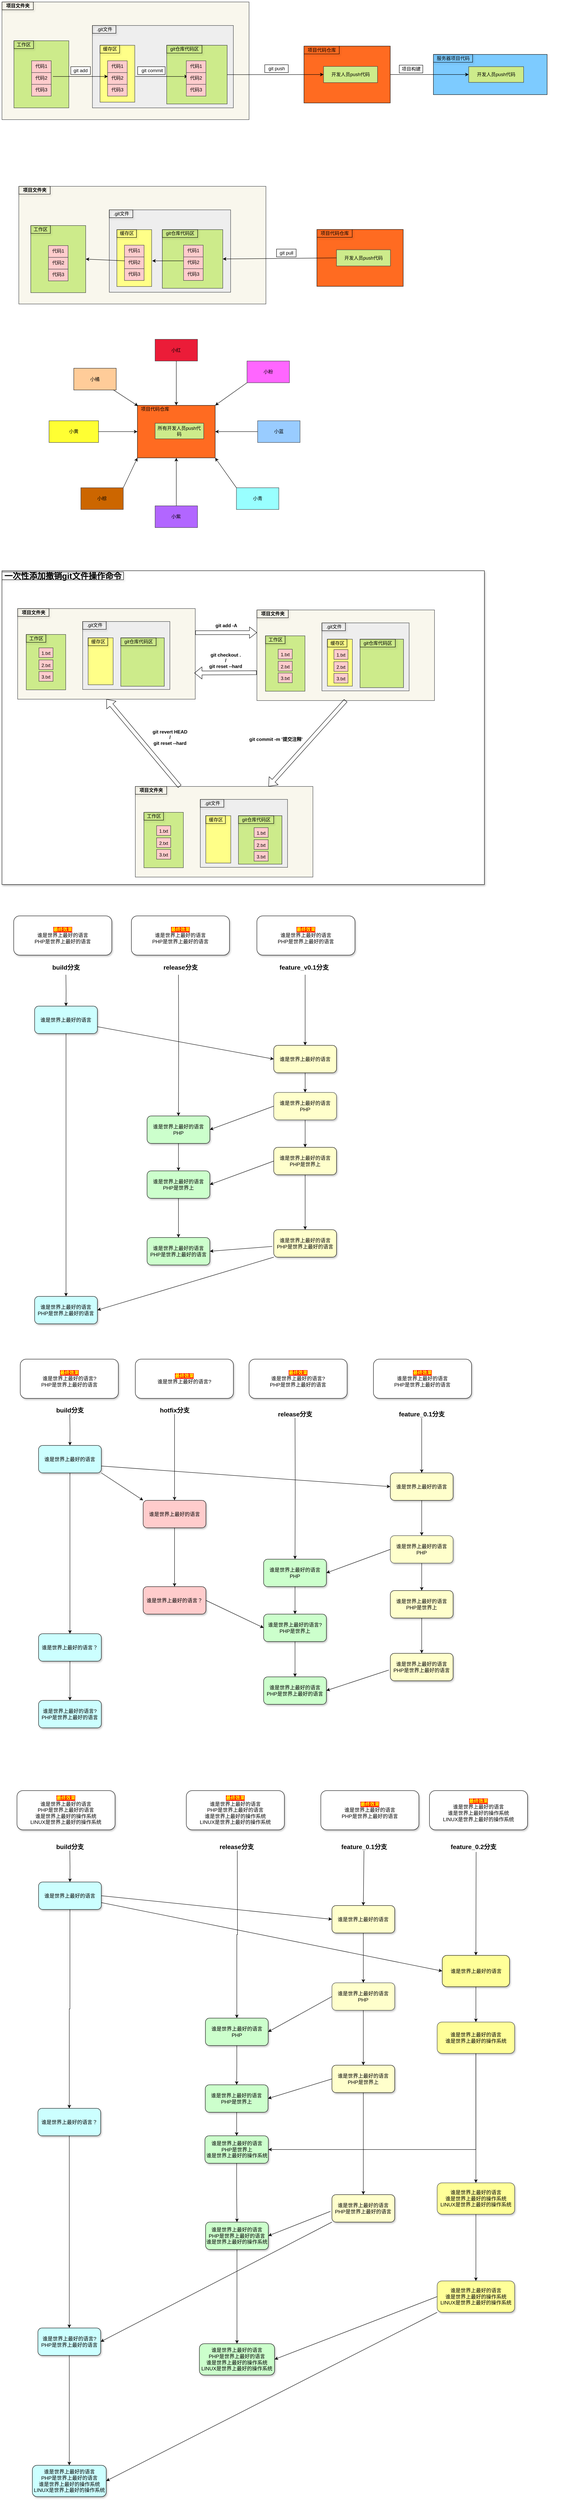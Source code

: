 <mxfile version="12.7.1" type="github">
  <diagram id="PZuuEMWm3O0PsAND5FFg" name="Page-1">
    <mxGraphModel dx="2381" dy="888" grid="1" gridSize="10" guides="1" tooltips="1" connect="1" arrows="1" fold="1" page="1" pageScale="1" pageWidth="827" pageHeight="1169" math="0" shadow="0">
      <root>
        <mxCell id="0" />
        <mxCell id="1" parent="0" />
        <mxCell id="vk6pO8AkL0Hi04yZMvHO-626" value="" style="group" vertex="1" connectable="0" parent="1">
          <mxGeometry x="-360" y="1530" width="1230" height="800" as="geometry" />
        </mxCell>
        <mxCell id="vk6pO8AkL0Hi04yZMvHO-624" value="" style="rounded=0;whiteSpace=wrap;html=1;shadow=1;glass=0;comic=0;strokeColor=#000000;fillColor=#ffffff;" vertex="1" parent="vk6pO8AkL0Hi04yZMvHO-626">
          <mxGeometry width="1230" height="800" as="geometry" />
        </mxCell>
        <mxCell id="vk6pO8AkL0Hi04yZMvHO-625" value="&lt;font style=&quot;font-size: 21px&quot;&gt;&lt;b&gt;一次性添加撤销git文件操作命令&lt;/b&gt;&lt;/font&gt;" style="text;html=1;align=center;verticalAlign=middle;resizable=0;points=[];autosize=1;strokeColor=#000000;shadow=1;" vertex="1" parent="vk6pO8AkL0Hi04yZMvHO-626">
          <mxGeometry y="3" width="310" height="20" as="geometry" />
        </mxCell>
        <mxCell id="vk6pO8AkL0Hi04yZMvHO-145" value="" style="group" vertex="1" connectable="0" parent="1">
          <mxGeometry x="-297" y="460" width="1420" height="390" as="geometry" />
        </mxCell>
        <mxCell id="vk6pO8AkL0Hi04yZMvHO-386" value="" style="group" vertex="1" connectable="0" parent="vk6pO8AkL0Hi04yZMvHO-145">
          <mxGeometry x="70" y="50" width="960" height="340" as="geometry" />
        </mxCell>
        <mxCell id="vk6pO8AkL0Hi04yZMvHO-196" value="" style="group" vertex="1" connectable="0" parent="vk6pO8AkL0Hi04yZMvHO-386">
          <mxGeometry width="960" height="340" as="geometry" />
        </mxCell>
        <mxCell id="vk6pO8AkL0Hi04yZMvHO-195" value="" style="group" vertex="1" connectable="0" parent="vk6pO8AkL0Hi04yZMvHO-196">
          <mxGeometry width="960" height="340" as="geometry" />
        </mxCell>
        <mxCell id="vk6pO8AkL0Hi04yZMvHO-156" value="" style="group" vertex="1" connectable="0" parent="vk6pO8AkL0Hi04yZMvHO-195">
          <mxGeometry x="-10" width="610" height="220" as="geometry" />
        </mxCell>
        <mxCell id="vk6pO8AkL0Hi04yZMvHO-385" value="" style="group" vertex="1" connectable="0" parent="vk6pO8AkL0Hi04yZMvHO-195">
          <mxGeometry x="-90.0" y="100" width="980" height="240" as="geometry" />
        </mxCell>
        <mxCell id="vk6pO8AkL0Hi04yZMvHO-348" value="" style="group" vertex="1" connectable="0" parent="vk6pO8AkL0Hi04yZMvHO-385">
          <mxGeometry width="630" height="240" as="geometry" />
        </mxCell>
        <mxCell id="vk6pO8AkL0Hi04yZMvHO-349" value=".git文件" style="text;html=1;align=center;verticalAlign=middle;resizable=0;points=[];autosize=1;" vertex="1" parent="vk6pO8AkL0Hi04yZMvHO-348">
          <mxGeometry x="259.293" y="80" width="60" height="20" as="geometry" />
        </mxCell>
        <mxCell id="vk6pO8AkL0Hi04yZMvHO-350" value="" style="group" vertex="1" connectable="0" parent="vk6pO8AkL0Hi04yZMvHO-348">
          <mxGeometry width="630" height="240" as="geometry" />
        </mxCell>
        <mxCell id="vk6pO8AkL0Hi04yZMvHO-351" value="" style="group" vertex="1" connectable="0" parent="vk6pO8AkL0Hi04yZMvHO-350">
          <mxGeometry width="630" height="240" as="geometry" />
        </mxCell>
        <mxCell id="vk6pO8AkL0Hi04yZMvHO-352" value="" style="rounded=0;whiteSpace=wrap;html=1;fillColor=#f9f7ed;strokeColor=#36393d;" vertex="1" parent="vk6pO8AkL0Hi04yZMvHO-351">
          <mxGeometry y="-60" width="630" height="300" as="geometry" />
        </mxCell>
        <mxCell id="vk6pO8AkL0Hi04yZMvHO-353" value="" style="rounded=0;whiteSpace=wrap;html=1;fillColor=#eeeeee;strokeColor=#36393d;" vertex="1" parent="vk6pO8AkL0Hi04yZMvHO-351">
          <mxGeometry x="230.63" width="309.37" height="210" as="geometry" />
        </mxCell>
        <mxCell id="vk6pO8AkL0Hi04yZMvHO-354" value=".git文件" style="text;html=1;align=center;verticalAlign=middle;resizable=0;points=[];autosize=1;strokeColor=#000000;shadow=1;" vertex="1" parent="vk6pO8AkL0Hi04yZMvHO-351">
          <mxGeometry x="230.63" y="-0.003" width="60" height="20" as="geometry" />
        </mxCell>
        <mxCell id="vk6pO8AkL0Hi04yZMvHO-355" value="&lt;b&gt;项目文件夹&lt;/b&gt;" style="text;html=1;align=center;verticalAlign=middle;resizable=0;points=[];autosize=1;shadow=1;fillColor=none;strokeColor=#000000;" vertex="1" parent="vk6pO8AkL0Hi04yZMvHO-351">
          <mxGeometry y="-60" width="80" height="20" as="geometry" />
        </mxCell>
        <mxCell id="vk6pO8AkL0Hi04yZMvHO-356" value="" style="group;fillColor=#cdeb8b;strokeColor=#36393d;" vertex="1" connectable="0" parent="vk6pO8AkL0Hi04yZMvHO-351">
          <mxGeometry x="365.9" y="50.43" width="154.1" height="149.57" as="geometry" />
        </mxCell>
        <mxCell id="vk6pO8AkL0Hi04yZMvHO-357" value="" style="rounded=0;whiteSpace=wrap;html=1;fillColor=#cdeb8b;strokeColor=#36393d;" vertex="1" parent="vk6pO8AkL0Hi04yZMvHO-356">
          <mxGeometry width="154.1" height="149.57" as="geometry" />
        </mxCell>
        <mxCell id="vk6pO8AkL0Hi04yZMvHO-358" value="git仓库代码区" style="text;html=1;align=center;verticalAlign=middle;resizable=0;points=[];autosize=1;strokeColor=#000000;shadow=1;" vertex="1" parent="vk6pO8AkL0Hi04yZMvHO-356">
          <mxGeometry width="90" height="20" as="geometry" />
        </mxCell>
        <mxCell id="vk6pO8AkL0Hi04yZMvHO-360" value="" style="group;fillColor=#ffff88;strokeColor=#36393d;" vertex="1" connectable="0" parent="vk6pO8AkL0Hi04yZMvHO-351">
          <mxGeometry x="249.996" y="50.43" width="88.664" height="145" as="geometry" />
        </mxCell>
        <mxCell id="vk6pO8AkL0Hi04yZMvHO-361" value="缓存区" style="text;html=1;align=center;verticalAlign=middle;resizable=0;points=[];autosize=1;strokeColor=#000000;shadow=1;" vertex="1" parent="vk6pO8AkL0Hi04yZMvHO-360">
          <mxGeometry width="50" height="20" as="geometry" />
        </mxCell>
        <mxCell id="vk6pO8AkL0Hi04yZMvHO-362" value="" style="group" vertex="1" connectable="0" parent="vk6pO8AkL0Hi04yZMvHO-360">
          <mxGeometry x="19.334" y="39.57" width="50" height="90" as="geometry" />
        </mxCell>
        <mxCell id="vk6pO8AkL0Hi04yZMvHO-363" value="" style="group" vertex="1" connectable="0" parent="vk6pO8AkL0Hi04yZMvHO-362">
          <mxGeometry width="50" height="90" as="geometry" />
        </mxCell>
        <mxCell id="vk6pO8AkL0Hi04yZMvHO-364" value="代码1" style="group;fillColor=#ffcccc;strokeColor=#36393d;" vertex="1" connectable="0" parent="vk6pO8AkL0Hi04yZMvHO-363">
          <mxGeometry width="50" height="30" as="geometry" />
        </mxCell>
        <mxCell id="vk6pO8AkL0Hi04yZMvHO-365" value="代码2" style="group;fillColor=#ffcccc;strokeColor=#36393d;" vertex="1" connectable="0" parent="vk6pO8AkL0Hi04yZMvHO-363">
          <mxGeometry y="30" width="50" height="30" as="geometry" />
        </mxCell>
        <mxCell id="vk6pO8AkL0Hi04yZMvHO-366" value="代码3" style="group;fillColor=#ffcccc;strokeColor=#36393d;" vertex="1" connectable="0" parent="vk6pO8AkL0Hi04yZMvHO-363">
          <mxGeometry y="60" width="50" height="30" as="geometry" />
        </mxCell>
        <mxCell id="vk6pO8AkL0Hi04yZMvHO-381" value="" style="endArrow=classic;html=1;" edge="1" parent="vk6pO8AkL0Hi04yZMvHO-351">
          <mxGeometry width="50" height="50" relative="1" as="geometry">
            <mxPoint x="420" y="130" as="sourcePoint" />
            <mxPoint x="340" y="130" as="targetPoint" />
          </mxGeometry>
        </mxCell>
        <mxCell id="vk6pO8AkL0Hi04yZMvHO-382" value="" style="endArrow=classic;html=1;entryX=1;entryY=0.5;entryDx=0;entryDy=0;" edge="1" parent="vk6pO8AkL0Hi04yZMvHO-351" target="vk6pO8AkL0Hi04yZMvHO-368">
          <mxGeometry width="50" height="50" relative="1" as="geometry">
            <mxPoint x="270" y="130" as="sourcePoint" />
            <mxPoint x="170" y="127" as="targetPoint" />
          </mxGeometry>
        </mxCell>
        <mxCell id="vk6pO8AkL0Hi04yZMvHO-367" value="" style="group" vertex="1" connectable="0" parent="vk6pO8AkL0Hi04yZMvHO-351">
          <mxGeometry x="30.49" width="140" height="211.09" as="geometry" />
        </mxCell>
        <mxCell id="vk6pO8AkL0Hi04yZMvHO-368" value="" style="rounded=0;whiteSpace=wrap;html=1;fillColor=#cdeb8b;strokeColor=#36393d;" vertex="1" parent="vk6pO8AkL0Hi04yZMvHO-367">
          <mxGeometry y="40" width="140" height="171.09" as="geometry" />
        </mxCell>
        <mxCell id="vk6pO8AkL0Hi04yZMvHO-369" value="工作区" style="text;html=1;align=center;verticalAlign=middle;resizable=0;points=[];autosize=1;strokeColor=#000000;shadow=1;rounded=0;glass=0;comic=0;" vertex="1" parent="vk6pO8AkL0Hi04yZMvHO-367">
          <mxGeometry y="40" width="50" height="20" as="geometry" />
        </mxCell>
        <mxCell id="vk6pO8AkL0Hi04yZMvHO-370" value="" style="group" vertex="1" connectable="0" parent="vk6pO8AkL0Hi04yZMvHO-367">
          <mxGeometry x="45" y="91.09" width="50" height="90" as="geometry" />
        </mxCell>
        <mxCell id="vk6pO8AkL0Hi04yZMvHO-371" value="" style="group" vertex="1" connectable="0" parent="vk6pO8AkL0Hi04yZMvHO-370">
          <mxGeometry width="50" height="90" as="geometry" />
        </mxCell>
        <mxCell id="vk6pO8AkL0Hi04yZMvHO-372" value="代码1" style="group;fillColor=#ffcccc;strokeColor=#36393d;" vertex="1" connectable="0" parent="vk6pO8AkL0Hi04yZMvHO-371">
          <mxGeometry width="50" height="30" as="geometry" />
        </mxCell>
        <mxCell id="vk6pO8AkL0Hi04yZMvHO-373" value="代码2" style="group;fillColor=#ffcccc;strokeColor=#36393d;" vertex="1" connectable="0" parent="vk6pO8AkL0Hi04yZMvHO-371">
          <mxGeometry y="30" width="50" height="30" as="geometry" />
        </mxCell>
        <mxCell id="vk6pO8AkL0Hi04yZMvHO-374" value="代码3" style="group;fillColor=#ffcccc;strokeColor=#36393d;" vertex="1" connectable="0" parent="vk6pO8AkL0Hi04yZMvHO-371">
          <mxGeometry y="60" width="50" height="30" as="geometry" />
        </mxCell>
        <mxCell id="vk6pO8AkL0Hi04yZMvHO-376" value="" style="group" vertex="1" connectable="0" parent="vk6pO8AkL0Hi04yZMvHO-385">
          <mxGeometry x="420" y="90" width="50" height="90" as="geometry" />
        </mxCell>
        <mxCell id="vk6pO8AkL0Hi04yZMvHO-377" value="代码1" style="group;fillColor=#ffcccc;strokeColor=#36393d;" vertex="1" connectable="0" parent="vk6pO8AkL0Hi04yZMvHO-376">
          <mxGeometry width="50" height="30" as="geometry" />
        </mxCell>
        <mxCell id="vk6pO8AkL0Hi04yZMvHO-378" value="代码2" style="group;fillColor=#ffcccc;strokeColor=#36393d;" vertex="1" connectable="0" parent="vk6pO8AkL0Hi04yZMvHO-376">
          <mxGeometry y="30" width="50" height="30" as="geometry" />
        </mxCell>
        <mxCell id="vk6pO8AkL0Hi04yZMvHO-379" value="代码3" style="group;fillColor=#ffcccc;strokeColor=#36393d;" vertex="1" connectable="0" parent="vk6pO8AkL0Hi04yZMvHO-376">
          <mxGeometry y="60" width="50" height="30" as="geometry" />
        </mxCell>
        <mxCell id="vk6pO8AkL0Hi04yZMvHO-241" value="" style="group" vertex="1" connectable="0" parent="vk6pO8AkL0Hi04yZMvHO-385">
          <mxGeometry x="760" y="50" width="220" height="145" as="geometry" />
        </mxCell>
        <mxCell id="vk6pO8AkL0Hi04yZMvHO-242" value="" style="rounded=0;whiteSpace=wrap;html=1;fillColor=#FF6B21;" vertex="1" parent="vk6pO8AkL0Hi04yZMvHO-241">
          <mxGeometry width="220" height="145" as="geometry" />
        </mxCell>
        <mxCell id="vk6pO8AkL0Hi04yZMvHO-243" value="项目代码仓库" style="text;html=1;align=center;verticalAlign=middle;resizable=0;points=[];autosize=1;strokeColor=#000000;shadow=1;" vertex="1" parent="vk6pO8AkL0Hi04yZMvHO-241">
          <mxGeometry width="90" height="20" as="geometry" />
        </mxCell>
        <mxCell id="vk6pO8AkL0Hi04yZMvHO-244" value="开发人员push代码" style="rounded=0;whiteSpace=wrap;html=1;fillColor=#cdeb8b;strokeColor=#36393d;" vertex="1" parent="vk6pO8AkL0Hi04yZMvHO-241">
          <mxGeometry x="50" y="51.88" width="137.5" height="41.25" as="geometry" />
        </mxCell>
        <mxCell id="vk6pO8AkL0Hi04yZMvHO-380" value="" style="endArrow=classic;html=1;exitX=0;exitY=0.5;exitDx=0;exitDy=0;entryX=1;entryY=0.5;entryDx=0;entryDy=0;" edge="1" parent="vk6pO8AkL0Hi04yZMvHO-385" source="vk6pO8AkL0Hi04yZMvHO-244" target="vk6pO8AkL0Hi04yZMvHO-357">
          <mxGeometry width="50" height="50" relative="1" as="geometry">
            <mxPoint x="660" y="160" as="sourcePoint" />
            <mxPoint x="710" y="110" as="targetPoint" />
          </mxGeometry>
        </mxCell>
        <mxCell id="vk6pO8AkL0Hi04yZMvHO-392" value="git pull" style="text;html=1;align=center;verticalAlign=middle;resizable=0;points=[];autosize=1;strokeColor=#000000;" vertex="1" parent="vk6pO8AkL0Hi04yZMvHO-385">
          <mxGeometry x="657" y="100" width="50" height="20" as="geometry" />
        </mxCell>
        <mxCell id="vk6pO8AkL0Hi04yZMvHO-225" value="" style="group" vertex="1" connectable="0" parent="1">
          <mxGeometry x="-240" y="940" width="640" height="480" as="geometry" />
        </mxCell>
        <mxCell id="vk6pO8AkL0Hi04yZMvHO-224" value="" style="group" vertex="1" connectable="0" parent="vk6pO8AkL0Hi04yZMvHO-225">
          <mxGeometry width="640" height="480" as="geometry" />
        </mxCell>
        <mxCell id="vk6pO8AkL0Hi04yZMvHO-87" value="小黄" style="rounded=0;whiteSpace=wrap;html=1;fillColor=#FFFF33;strokeColor=#36393d;" vertex="1" parent="vk6pO8AkL0Hi04yZMvHO-224">
          <mxGeometry y="207.692" width="126.197" height="55.385" as="geometry" />
        </mxCell>
        <mxCell id="vk6pO8AkL0Hi04yZMvHO-88" value="小红" style="rounded=0;whiteSpace=wrap;html=1;fillColor=#EB1C38;strokeColor=#36393d;" vertex="1" parent="vk6pO8AkL0Hi04yZMvHO-224">
          <mxGeometry x="270.427" width="108.169" height="55.385" as="geometry" />
        </mxCell>
        <mxCell id="vk6pO8AkL0Hi04yZMvHO-116" value="" style="group" vertex="1" connectable="0" parent="vk6pO8AkL0Hi04yZMvHO-224">
          <mxGeometry x="225.352" y="168.462" width="198.31" height="133.846" as="geometry" />
        </mxCell>
        <mxCell id="vk6pO8AkL0Hi04yZMvHO-117" value="" style="rounded=0;whiteSpace=wrap;html=1;fillColor=#FF6B21;" vertex="1" parent="vk6pO8AkL0Hi04yZMvHO-116">
          <mxGeometry width="198.31" height="133.846" as="geometry" />
        </mxCell>
        <mxCell id="vk6pO8AkL0Hi04yZMvHO-118" value="项目代码仓库" style="text;html=1;align=center;verticalAlign=middle;resizable=0;points=[];autosize=1;" vertex="1" parent="vk6pO8AkL0Hi04yZMvHO-116">
          <mxGeometry width="90" height="20" as="geometry" />
        </mxCell>
        <mxCell id="vk6pO8AkL0Hi04yZMvHO-223" value="所有开发人员push代码" style="rounded=0;whiteSpace=wrap;html=1;fillColor=#cdeb8b;strokeColor=#36393d;" vertex="1" parent="vk6pO8AkL0Hi04yZMvHO-116">
          <mxGeometry x="45.07" y="45.545" width="123.944" height="39.812" as="geometry" />
        </mxCell>
        <mxCell id="vk6pO8AkL0Hi04yZMvHO-212" style="edgeStyle=orthogonalEdgeStyle;rounded=0;orthogonalLoop=1;jettySize=auto;html=1;entryX=0;entryY=0.5;entryDx=0;entryDy=0;" edge="1" parent="vk6pO8AkL0Hi04yZMvHO-224" source="vk6pO8AkL0Hi04yZMvHO-87" target="vk6pO8AkL0Hi04yZMvHO-117">
          <mxGeometry relative="1" as="geometry" />
        </mxCell>
        <mxCell id="vk6pO8AkL0Hi04yZMvHO-209" style="edgeStyle=orthogonalEdgeStyle;rounded=0;orthogonalLoop=1;jettySize=auto;html=1;entryX=0.5;entryY=0;entryDx=0;entryDy=0;" edge="1" parent="vk6pO8AkL0Hi04yZMvHO-224" source="vk6pO8AkL0Hi04yZMvHO-88" target="vk6pO8AkL0Hi04yZMvHO-117">
          <mxGeometry relative="1" as="geometry" />
        </mxCell>
        <mxCell id="vk6pO8AkL0Hi04yZMvHO-214" style="edgeStyle=orthogonalEdgeStyle;rounded=0;orthogonalLoop=1;jettySize=auto;html=1;entryX=0.5;entryY=1;entryDx=0;entryDy=0;exitX=0.5;exitY=0;exitDx=0;exitDy=0;" edge="1" parent="vk6pO8AkL0Hi04yZMvHO-224" source="vk6pO8AkL0Hi04yZMvHO-199" target="vk6pO8AkL0Hi04yZMvHO-117">
          <mxGeometry relative="1" as="geometry" />
        </mxCell>
        <mxCell id="vk6pO8AkL0Hi04yZMvHO-199" value="小紫" style="rounded=0;whiteSpace=wrap;html=1;fillColor=#B266FF;strokeColor=#36393d;" vertex="1" parent="vk6pO8AkL0Hi04yZMvHO-224">
          <mxGeometry x="270.427" y="424.615" width="108.169" height="55.385" as="geometry" />
        </mxCell>
        <mxCell id="vk6pO8AkL0Hi04yZMvHO-213" style="edgeStyle=orthogonalEdgeStyle;rounded=0;orthogonalLoop=1;jettySize=auto;html=1;entryX=1;entryY=0.5;entryDx=0;entryDy=0;" edge="1" parent="vk6pO8AkL0Hi04yZMvHO-224" source="vk6pO8AkL0Hi04yZMvHO-205" target="vk6pO8AkL0Hi04yZMvHO-117">
          <mxGeometry relative="1" as="geometry" />
        </mxCell>
        <mxCell id="vk6pO8AkL0Hi04yZMvHO-205" value="小蓝" style="rounded=0;whiteSpace=wrap;html=1;fillColor=#99CCFF;strokeColor=#36393d;" vertex="1" parent="vk6pO8AkL0Hi04yZMvHO-224">
          <mxGeometry x="531.831" y="207.692" width="108.169" height="55.385" as="geometry" />
        </mxCell>
        <mxCell id="vk6pO8AkL0Hi04yZMvHO-215" value="小粉" style="rounded=0;whiteSpace=wrap;html=1;fillColor=#FF66FF;strokeColor=#36393d;" vertex="1" parent="vk6pO8AkL0Hi04yZMvHO-224">
          <mxGeometry x="504.789" y="55.385" width="108.169" height="55.385" as="geometry" />
        </mxCell>
        <mxCell id="vk6pO8AkL0Hi04yZMvHO-216" value="" style="endArrow=classic;html=1;exitX=0;exitY=1;exitDx=0;exitDy=0;entryX=1;entryY=0;entryDx=0;entryDy=0;" edge="1" parent="vk6pO8AkL0Hi04yZMvHO-224" source="vk6pO8AkL0Hi04yZMvHO-215" target="vk6pO8AkL0Hi04yZMvHO-117">
          <mxGeometry width="50" height="50" relative="1" as="geometry">
            <mxPoint x="459.718" y="175.385" as="sourcePoint" />
            <mxPoint x="504.789" y="129.231" as="targetPoint" />
          </mxGeometry>
        </mxCell>
        <mxCell id="vk6pO8AkL0Hi04yZMvHO-217" value="小棕" style="rounded=0;whiteSpace=wrap;html=1;fillColor=#CC6600;strokeColor=#36393d;" vertex="1" parent="vk6pO8AkL0Hi04yZMvHO-224">
          <mxGeometry x="81.127" y="378.462" width="108.169" height="55.385" as="geometry" />
        </mxCell>
        <mxCell id="vk6pO8AkL0Hi04yZMvHO-218" value="小青" style="rounded=0;whiteSpace=wrap;html=1;fillColor=#99FFFF;strokeColor=#36393d;" vertex="1" parent="vk6pO8AkL0Hi04yZMvHO-224">
          <mxGeometry x="477.746" y="378.462" width="108.169" height="55.385" as="geometry" />
        </mxCell>
        <mxCell id="vk6pO8AkL0Hi04yZMvHO-219" value="小橘" style="rounded=0;whiteSpace=wrap;html=1;fillColor=#FFCC99;strokeColor=#191919;" vertex="1" parent="vk6pO8AkL0Hi04yZMvHO-224">
          <mxGeometry x="63.099" y="73.846" width="108.169" height="55.385" as="geometry" />
        </mxCell>
        <mxCell id="vk6pO8AkL0Hi04yZMvHO-220" value="" style="endArrow=classic;html=1;entryX=0.016;entryY=0.075;entryDx=0;entryDy=0;entryPerimeter=0;exitX=0.937;exitY=1;exitDx=0;exitDy=0;exitPerimeter=0;" edge="1" parent="vk6pO8AkL0Hi04yZMvHO-224" source="vk6pO8AkL0Hi04yZMvHO-219" target="vk6pO8AkL0Hi04yZMvHO-118">
          <mxGeometry width="50" height="50" relative="1" as="geometry">
            <mxPoint x="-72.113" y="147.692" as="sourcePoint" />
            <mxPoint x="-27.042" y="101.538" as="targetPoint" />
          </mxGeometry>
        </mxCell>
        <mxCell id="vk6pO8AkL0Hi04yZMvHO-221" value="" style="endArrow=classic;html=1;exitX=1;exitY=0;exitDx=0;exitDy=0;entryX=0;entryY=1;entryDx=0;entryDy=0;" edge="1" parent="vk6pO8AkL0Hi04yZMvHO-224" source="vk6pO8AkL0Hi04yZMvHO-217" target="vk6pO8AkL0Hi04yZMvHO-117">
          <mxGeometry width="50" height="50" relative="1" as="geometry">
            <mxPoint x="180.282" y="369.231" as="sourcePoint" />
            <mxPoint x="225.352" y="350.769" as="targetPoint" />
          </mxGeometry>
        </mxCell>
        <mxCell id="vk6pO8AkL0Hi04yZMvHO-222" value="" style="endArrow=classic;html=1;exitX=0;exitY=0;exitDx=0;exitDy=0;entryX=1;entryY=1;entryDx=0;entryDy=0;" edge="1" parent="vk6pO8AkL0Hi04yZMvHO-224" source="vk6pO8AkL0Hi04yZMvHO-218" target="vk6pO8AkL0Hi04yZMvHO-117">
          <mxGeometry width="50" height="50" relative="1" as="geometry">
            <mxPoint x="441.69" y="360" as="sourcePoint" />
            <mxPoint x="486.761" y="313.846" as="targetPoint" />
          </mxGeometry>
        </mxCell>
        <mxCell id="vk6pO8AkL0Hi04yZMvHO-391" value="" style="group" vertex="1" connectable="0" parent="1">
          <mxGeometry x="-330" y="140" width="1420" height="230" as="geometry" />
        </mxCell>
        <mxCell id="vk6pO8AkL0Hi04yZMvHO-347" value="" style="group" vertex="1" connectable="0" parent="vk6pO8AkL0Hi04yZMvHO-391">
          <mxGeometry width="1420" height="230" as="geometry" />
        </mxCell>
        <mxCell id="vk6pO8AkL0Hi04yZMvHO-144" value="" style="group" vertex="1" connectable="0" parent="vk6pO8AkL0Hi04yZMvHO-347">
          <mxGeometry width="1420" height="230" as="geometry" />
        </mxCell>
        <mxCell id="vk6pO8AkL0Hi04yZMvHO-78" value="" style="group" vertex="1" connectable="0" parent="vk6pO8AkL0Hi04yZMvHO-144">
          <mxGeometry x="740" y="52.5" width="220" height="145" as="geometry" />
        </mxCell>
        <mxCell id="nxlwVpReJ9SHU6iR8qGh-1" value="" style="rounded=0;whiteSpace=wrap;html=1;fillColor=#FF6B21;" parent="vk6pO8AkL0Hi04yZMvHO-78" vertex="1">
          <mxGeometry width="220" height="145" as="geometry" />
        </mxCell>
        <mxCell id="vk6pO8AkL0Hi04yZMvHO-76" value="项目代码仓库" style="text;html=1;align=center;verticalAlign=middle;resizable=0;points=[];autosize=1;strokeColor=#000000;shadow=1;" vertex="1" parent="vk6pO8AkL0Hi04yZMvHO-78">
          <mxGeometry width="90" height="20" as="geometry" />
        </mxCell>
        <mxCell id="vk6pO8AkL0Hi04yZMvHO-74" value="开发人员push代码" style="rounded=0;whiteSpace=wrap;html=1;fillColor=#cdeb8b;strokeColor=#36393d;" vertex="1" parent="vk6pO8AkL0Hi04yZMvHO-78">
          <mxGeometry x="50" y="51.88" width="137.5" height="41.25" as="geometry" />
        </mxCell>
        <mxCell id="vk6pO8AkL0Hi04yZMvHO-131" value="" style="group" vertex="1" connectable="0" parent="vk6pO8AkL0Hi04yZMvHO-144">
          <mxGeometry x="1070" y="73.75" width="290" height="102.5" as="geometry" />
        </mxCell>
        <mxCell id="vk6pO8AkL0Hi04yZMvHO-80" value="" style="group" vertex="1" connectable="0" parent="vk6pO8AkL0Hi04yZMvHO-131">
          <mxGeometry width="290" height="102.5" as="geometry" />
        </mxCell>
        <mxCell id="nxlwVpReJ9SHU6iR8qGh-4" value="" style="rounded=0;whiteSpace=wrap;html=1;fillColor=#7DCBFF;" parent="vk6pO8AkL0Hi04yZMvHO-80" vertex="1">
          <mxGeometry width="290" height="102.5" as="geometry" />
        </mxCell>
        <mxCell id="vk6pO8AkL0Hi04yZMvHO-79" value="服务器项目代码" style="text;html=1;align=center;verticalAlign=middle;resizable=0;points=[];autosize=1;fillColor=none;strokeColor=#000000;shadow=1;" vertex="1" parent="vk6pO8AkL0Hi04yZMvHO-80">
          <mxGeometry width="100" height="20" as="geometry" />
        </mxCell>
        <mxCell id="vk6pO8AkL0Hi04yZMvHO-85" value="开发人员push代码" style="rounded=0;whiteSpace=wrap;html=1;fillColor=#cdeb8b;strokeColor=#36393d;" vertex="1" parent="vk6pO8AkL0Hi04yZMvHO-80">
          <mxGeometry x="90" y="31.25" width="140" height="40" as="geometry" />
        </mxCell>
        <mxCell id="vk6pO8AkL0Hi04yZMvHO-143" style="edgeStyle=orthogonalEdgeStyle;rounded=0;orthogonalLoop=1;jettySize=auto;html=1;exitX=1;exitY=0.5;exitDx=0;exitDy=0;entryX=0;entryY=0.5;entryDx=0;entryDy=0;" edge="1" parent="vk6pO8AkL0Hi04yZMvHO-144" source="nxlwVpReJ9SHU6iR8qGh-1" target="vk6pO8AkL0Hi04yZMvHO-85">
          <mxGeometry relative="1" as="geometry" />
        </mxCell>
        <mxCell id="vk6pO8AkL0Hi04yZMvHO-313" value="" style="group" vertex="1" connectable="0" parent="vk6pO8AkL0Hi04yZMvHO-144">
          <mxGeometry x="-30" width="630" height="240" as="geometry" />
        </mxCell>
        <mxCell id="vk6pO8AkL0Hi04yZMvHO-43" value=".git文件" style="text;html=1;align=center;verticalAlign=middle;resizable=0;points=[];autosize=1;" vertex="1" parent="vk6pO8AkL0Hi04yZMvHO-313">
          <mxGeometry x="259.293" y="80" width="60" height="20" as="geometry" />
        </mxCell>
        <mxCell id="vk6pO8AkL0Hi04yZMvHO-142" value="" style="group" vertex="1" connectable="0" parent="vk6pO8AkL0Hi04yZMvHO-313">
          <mxGeometry width="630" height="240" as="geometry" />
        </mxCell>
        <mxCell id="vk6pO8AkL0Hi04yZMvHO-126" value="" style="group" vertex="1" connectable="0" parent="vk6pO8AkL0Hi04yZMvHO-142">
          <mxGeometry width="630" height="240" as="geometry" />
        </mxCell>
        <mxCell id="vk6pO8AkL0Hi04yZMvHO-54" value="" style="rounded=0;whiteSpace=wrap;html=1;fillColor=#f9f7ed;strokeColor=#36393d;" vertex="1" parent="vk6pO8AkL0Hi04yZMvHO-126">
          <mxGeometry y="-60" width="630" height="300" as="geometry" />
        </mxCell>
        <mxCell id="vk6pO8AkL0Hi04yZMvHO-33" value="" style="rounded=0;whiteSpace=wrap;html=1;fillColor=#eeeeee;strokeColor=#36393d;" vertex="1" parent="vk6pO8AkL0Hi04yZMvHO-126">
          <mxGeometry x="230.63" width="359.37" height="210" as="geometry" />
        </mxCell>
        <mxCell id="vk6pO8AkL0Hi04yZMvHO-240" value=".git文件" style="text;html=1;align=center;verticalAlign=middle;resizable=0;points=[];autosize=1;strokeColor=#000000;shadow=1;" vertex="1" parent="vk6pO8AkL0Hi04yZMvHO-126">
          <mxGeometry x="230.63" y="-0.003" width="60" height="20" as="geometry" />
        </mxCell>
        <mxCell id="vk6pO8AkL0Hi04yZMvHO-56" value="&lt;b&gt;项目文件夹&lt;/b&gt;" style="text;html=1;align=center;verticalAlign=middle;resizable=0;points=[];autosize=1;shadow=1;fillColor=none;strokeColor=#000000;" vertex="1" parent="vk6pO8AkL0Hi04yZMvHO-126">
          <mxGeometry y="-60" width="80" height="20" as="geometry" />
        </mxCell>
        <mxCell id="vk6pO8AkL0Hi04yZMvHO-58" value="" style="group;fillColor=#ffff88;strokeColor=#36393d;" vertex="1" connectable="0" parent="vk6pO8AkL0Hi04yZMvHO-126">
          <mxGeometry x="249.996" y="50.43" width="88.664" height="145" as="geometry" />
        </mxCell>
        <mxCell id="vk6pO8AkL0Hi04yZMvHO-47" value="缓存区" style="text;html=1;align=center;verticalAlign=middle;resizable=0;points=[];autosize=1;strokeColor=#000000;shadow=1;" vertex="1" parent="vk6pO8AkL0Hi04yZMvHO-58">
          <mxGeometry width="50" height="20" as="geometry" />
        </mxCell>
        <mxCell id="vk6pO8AkL0Hi04yZMvHO-290" value="" style="group" vertex="1" connectable="0" parent="vk6pO8AkL0Hi04yZMvHO-58">
          <mxGeometry x="19.334" y="39.57" width="50" height="90" as="geometry" />
        </mxCell>
        <mxCell id="vk6pO8AkL0Hi04yZMvHO-301" value="" style="group" vertex="1" connectable="0" parent="vk6pO8AkL0Hi04yZMvHO-290">
          <mxGeometry width="50" height="90" as="geometry" />
        </mxCell>
        <mxCell id="vk6pO8AkL0Hi04yZMvHO-284" value="代码1" style="group;fillColor=#ffcccc;strokeColor=#36393d;" vertex="1" connectable="0" parent="vk6pO8AkL0Hi04yZMvHO-301">
          <mxGeometry width="50" height="30" as="geometry" />
        </mxCell>
        <mxCell id="vk6pO8AkL0Hi04yZMvHO-288" value="代码2" style="group;fillColor=#ffcccc;strokeColor=#36393d;" vertex="1" connectable="0" parent="vk6pO8AkL0Hi04yZMvHO-301">
          <mxGeometry y="30" width="50" height="30" as="geometry" />
        </mxCell>
        <mxCell id="vk6pO8AkL0Hi04yZMvHO-289" value="代码3" style="group;fillColor=#ffcccc;strokeColor=#36393d;" vertex="1" connectable="0" parent="vk6pO8AkL0Hi04yZMvHO-301">
          <mxGeometry y="60" width="50" height="30" as="geometry" />
        </mxCell>
        <mxCell id="vk6pO8AkL0Hi04yZMvHO-239" value="" style="group" vertex="1" connectable="0" parent="vk6pO8AkL0Hi04yZMvHO-126">
          <mxGeometry x="30.49" y="-1.09" width="140" height="211.09" as="geometry" />
        </mxCell>
        <mxCell id="vk6pO8AkL0Hi04yZMvHO-227" value="" style="rounded=0;whiteSpace=wrap;html=1;fillColor=#cdeb8b;strokeColor=#36393d;" vertex="1" parent="vk6pO8AkL0Hi04yZMvHO-239">
          <mxGeometry y="40" width="140" height="171.09" as="geometry" />
        </mxCell>
        <mxCell id="vk6pO8AkL0Hi04yZMvHO-238" value="工作区" style="text;html=1;align=center;verticalAlign=middle;resizable=0;points=[];autosize=1;strokeColor=#000000;shadow=1;rounded=0;glass=0;comic=0;" vertex="1" parent="vk6pO8AkL0Hi04yZMvHO-239">
          <mxGeometry y="40" width="50" height="20" as="geometry" />
        </mxCell>
        <mxCell id="vk6pO8AkL0Hi04yZMvHO-302" value="" style="group" vertex="1" connectable="0" parent="vk6pO8AkL0Hi04yZMvHO-239">
          <mxGeometry x="45" y="91.09" width="50" height="90" as="geometry" />
        </mxCell>
        <mxCell id="vk6pO8AkL0Hi04yZMvHO-310" value="" style="group" vertex="1" connectable="0" parent="vk6pO8AkL0Hi04yZMvHO-302">
          <mxGeometry width="50" height="90" as="geometry" />
        </mxCell>
        <mxCell id="vk6pO8AkL0Hi04yZMvHO-303" value="代码1" style="group;fillColor=#ffcccc;strokeColor=#36393d;" vertex="1" connectable="0" parent="vk6pO8AkL0Hi04yZMvHO-310">
          <mxGeometry width="50" height="30" as="geometry" />
        </mxCell>
        <mxCell id="vk6pO8AkL0Hi04yZMvHO-304" value="代码2" style="group;fillColor=#ffcccc;strokeColor=#36393d;" vertex="1" connectable="0" parent="vk6pO8AkL0Hi04yZMvHO-310">
          <mxGeometry y="30" width="50" height="30" as="geometry" />
        </mxCell>
        <mxCell id="vk6pO8AkL0Hi04yZMvHO-305" value="代码3" style="group;fillColor=#ffcccc;strokeColor=#36393d;" vertex="1" connectable="0" parent="vk6pO8AkL0Hi04yZMvHO-310">
          <mxGeometry y="60" width="50" height="30" as="geometry" />
        </mxCell>
        <mxCell id="vk6pO8AkL0Hi04yZMvHO-311" value="" style="endArrow=classic;html=1;" edge="1" parent="vk6pO8AkL0Hi04yZMvHO-126">
          <mxGeometry width="50" height="50" relative="1" as="geometry">
            <mxPoint x="130" y="130" as="sourcePoint" />
            <mxPoint x="270" y="130" as="targetPoint" />
          </mxGeometry>
        </mxCell>
        <mxCell id="vk6pO8AkL0Hi04yZMvHO-390" value="git add" style="text;html=1;align=center;verticalAlign=middle;resizable=0;points=[];autosize=1;fillColor=#ffffff;comic=0;strokeColor=#000000;" vertex="1" parent="vk6pO8AkL0Hi04yZMvHO-126">
          <mxGeometry x="175.49" y="105" width="50" height="20" as="geometry" />
        </mxCell>
        <mxCell id="vk6pO8AkL0Hi04yZMvHO-62" value="" style="group;fillColor=#cdeb8b;strokeColor=#36393d;" vertex="1" connectable="0" parent="vk6pO8AkL0Hi04yZMvHO-126">
          <mxGeometry x="420" y="50.43" width="154.1" height="149.57" as="geometry" />
        </mxCell>
        <mxCell id="vk6pO8AkL0Hi04yZMvHO-49" value="" style="rounded=0;whiteSpace=wrap;html=1;fillColor=#cdeb8b;strokeColor=#36393d;" vertex="1" parent="vk6pO8AkL0Hi04yZMvHO-62">
          <mxGeometry width="154.1" height="149.57" as="geometry" />
        </mxCell>
        <mxCell id="vk6pO8AkL0Hi04yZMvHO-59" value="git仓库代码区" style="text;html=1;align=center;verticalAlign=middle;resizable=0;points=[];autosize=1;strokeColor=#000000;shadow=1;" vertex="1" parent="vk6pO8AkL0Hi04yZMvHO-62">
          <mxGeometry width="90" height="20" as="geometry" />
        </mxCell>
        <mxCell id="vk6pO8AkL0Hi04yZMvHO-312" value="" style="endArrow=classic;html=1;" edge="1" parent="vk6pO8AkL0Hi04yZMvHO-62">
          <mxGeometry width="50" height="50" relative="1" as="geometry">
            <mxPoint x="-80" y="79.57" as="sourcePoint" />
            <mxPoint x="54.1" y="79.57" as="targetPoint" />
          </mxGeometry>
        </mxCell>
        <mxCell id="vk6pO8AkL0Hi04yZMvHO-389" value="&amp;nbsp;git commit" style="text;html=1;align=center;verticalAlign=middle;resizable=0;points=[];autosize=1;fillColor=#ffffff;comic=0;strokeColor=#000000;" vertex="1" parent="vk6pO8AkL0Hi04yZMvHO-126">
          <mxGeometry x="346" y="105" width="70" height="20" as="geometry" />
        </mxCell>
        <mxCell id="vk6pO8AkL0Hi04yZMvHO-134" style="edgeStyle=orthogonalEdgeStyle;rounded=0;orthogonalLoop=1;jettySize=auto;html=1;exitX=1;exitY=0.5;exitDx=0;exitDy=0;entryX=0;entryY=0.5;entryDx=0;entryDy=0;" edge="1" parent="vk6pO8AkL0Hi04yZMvHO-144" source="vk6pO8AkL0Hi04yZMvHO-49" target="vk6pO8AkL0Hi04yZMvHO-74">
          <mxGeometry relative="1" as="geometry" />
        </mxCell>
        <mxCell id="vk6pO8AkL0Hi04yZMvHO-387" value="git push" style="text;html=1;align=center;verticalAlign=middle;resizable=0;points=[];autosize=1;fillColor=#ffffff;comic=0;strokeColor=#000000;" vertex="1" parent="vk6pO8AkL0Hi04yZMvHO-144">
          <mxGeometry x="640" y="100" width="60" height="20" as="geometry" />
        </mxCell>
        <mxCell id="vk6pO8AkL0Hi04yZMvHO-388" value="项目构建" style="text;html=1;align=center;verticalAlign=middle;resizable=0;points=[];autosize=1;strokeColor=#000000;" vertex="1" parent="vk6pO8AkL0Hi04yZMvHO-144">
          <mxGeometry x="983" y="101" width="60" height="20" as="geometry" />
        </mxCell>
        <mxCell id="vk6pO8AkL0Hi04yZMvHO-306" value="" style="group" vertex="1" connectable="0" parent="vk6pO8AkL0Hi04yZMvHO-347">
          <mxGeometry x="440" y="90" width="50" height="90" as="geometry" />
        </mxCell>
        <mxCell id="vk6pO8AkL0Hi04yZMvHO-307" value="代码1" style="group;fillColor=#ffcccc;strokeColor=#36393d;" vertex="1" connectable="0" parent="vk6pO8AkL0Hi04yZMvHO-306">
          <mxGeometry width="50" height="30" as="geometry" />
        </mxCell>
        <mxCell id="vk6pO8AkL0Hi04yZMvHO-308" value="代码2" style="group;fillColor=#ffcccc;strokeColor=#36393d;" vertex="1" connectable="0" parent="vk6pO8AkL0Hi04yZMvHO-306">
          <mxGeometry y="30" width="50" height="30" as="geometry" />
        </mxCell>
        <mxCell id="vk6pO8AkL0Hi04yZMvHO-309" value="代码3" style="group;fillColor=#ffcccc;strokeColor=#36393d;" vertex="1" connectable="0" parent="vk6pO8AkL0Hi04yZMvHO-306">
          <mxGeometry y="60" width="50" height="30" as="geometry" />
        </mxCell>
        <mxCell id="vk6pO8AkL0Hi04yZMvHO-437" value="" style="group" vertex="1" connectable="0" parent="1">
          <mxGeometry x="-276.68" y="1570" width="690" height="330" as="geometry" />
        </mxCell>
        <mxCell id="vk6pO8AkL0Hi04yZMvHO-438" value="" style="group" vertex="1" connectable="0" parent="vk6pO8AkL0Hi04yZMvHO-437">
          <mxGeometry width="690" height="330" as="geometry" />
        </mxCell>
        <mxCell id="vk6pO8AkL0Hi04yZMvHO-439" value="" style="group" vertex="1" connectable="0" parent="vk6pO8AkL0Hi04yZMvHO-438">
          <mxGeometry x="-7.187" width="438.437" height="181.5" as="geometry" />
        </mxCell>
        <mxCell id="vk6pO8AkL0Hi04yZMvHO-440" value="" style="group" vertex="1" connectable="0" parent="vk6pO8AkL0Hi04yZMvHO-438">
          <mxGeometry x="-64.688" y="82.5" width="704.375" height="247.5" as="geometry" />
        </mxCell>
        <mxCell id="vk6pO8AkL0Hi04yZMvHO-510" value="&lt;b&gt;&amp;nbsp;git add -A&lt;/b&gt;" style="text;html=1;align=center;verticalAlign=middle;resizable=0;points=[];autosize=1;" vertex="1" parent="vk6pO8AkL0Hi04yZMvHO-440">
          <mxGeometry x="516.368" y="7" width="70" height="20" as="geometry" />
        </mxCell>
        <mxCell id="vk6pO8AkL0Hi04yZMvHO-511" value="" style="group" vertex="1" connectable="0" parent="vk6pO8AkL0Hi04yZMvHO-440">
          <mxGeometry x="21.372" y="7" width="452.812" height="198" as="geometry" />
        </mxCell>
        <mxCell id="vk6pO8AkL0Hi04yZMvHO-441" value="&#xa;&#xa;&#xa;&#xa;&#xa;&#xa;" style="group" vertex="1" connectable="0" parent="vk6pO8AkL0Hi04yZMvHO-511">
          <mxGeometry width="452.812" height="198" as="geometry" />
        </mxCell>
        <mxCell id="vk6pO8AkL0Hi04yZMvHO-442" value=".git文件" style="text;html=1;align=center;verticalAlign=middle;resizable=0;points=[];autosize=1;" vertex="1" parent="vk6pO8AkL0Hi04yZMvHO-441">
          <mxGeometry x="186.367" y="66" width="60" height="20" as="geometry" />
        </mxCell>
        <mxCell id="vk6pO8AkL0Hi04yZMvHO-443" value="" style="group" vertex="1" connectable="0" parent="vk6pO8AkL0Hi04yZMvHO-441">
          <mxGeometry width="452.812" height="198" as="geometry" />
        </mxCell>
        <mxCell id="vk6pO8AkL0Hi04yZMvHO-444" value="" style="group" vertex="1" connectable="0" parent="vk6pO8AkL0Hi04yZMvHO-443">
          <mxGeometry width="452.812" height="198" as="geometry" />
        </mxCell>
        <mxCell id="vk6pO8AkL0Hi04yZMvHO-445" value="" style="rounded=0;whiteSpace=wrap;html=1;fillColor=#f9f7ed;strokeColor=#36393d;" vertex="1" parent="vk6pO8AkL0Hi04yZMvHO-444">
          <mxGeometry y="-33" width="452.812" height="231" as="geometry" />
        </mxCell>
        <mxCell id="vk6pO8AkL0Hi04yZMvHO-446" value="" style="rounded=0;whiteSpace=wrap;html=1;fillColor=#eeeeee;strokeColor=#36393d;" vertex="1" parent="vk6pO8AkL0Hi04yZMvHO-444">
          <mxGeometry x="165.765" width="222.36" height="173.25" as="geometry" />
        </mxCell>
        <mxCell id="vk6pO8AkL0Hi04yZMvHO-447" value=".git文件" style="text;html=1;align=center;verticalAlign=middle;resizable=0;points=[];autosize=1;strokeColor=#000000;shadow=1;" vertex="1" parent="vk6pO8AkL0Hi04yZMvHO-444">
          <mxGeometry x="165.765" y="-0.002" width="60" height="20" as="geometry" />
        </mxCell>
        <mxCell id="vk6pO8AkL0Hi04yZMvHO-449" value="" style="group;fillColor=#cdeb8b;strokeColor=#36393d;" vertex="1" connectable="0" parent="vk6pO8AkL0Hi04yZMvHO-444">
          <mxGeometry x="262.991" y="41.605" width="110.759" height="123.395" as="geometry" />
        </mxCell>
        <mxCell id="vk6pO8AkL0Hi04yZMvHO-450" value="" style="rounded=0;whiteSpace=wrap;html=1;fillColor=#cdeb8b;strokeColor=#36393d;" vertex="1" parent="vk6pO8AkL0Hi04yZMvHO-449">
          <mxGeometry width="110.759" height="123.395" as="geometry" />
        </mxCell>
        <mxCell id="vk6pO8AkL0Hi04yZMvHO-451" value="git仓库代码区" style="text;html=1;align=center;verticalAlign=middle;resizable=0;points=[];autosize=1;strokeColor=#000000;shadow=1;" vertex="1" parent="vk6pO8AkL0Hi04yZMvHO-449">
          <mxGeometry width="90" height="20" as="geometry" />
        </mxCell>
        <mxCell id="vk6pO8AkL0Hi04yZMvHO-452" value="" style="group;fillColor=#ffff88;strokeColor=#36393d;" vertex="1" connectable="0" parent="vk6pO8AkL0Hi04yZMvHO-444">
          <mxGeometry x="179.685" y="41.605" width="63.727" height="119.625" as="geometry" />
        </mxCell>
        <mxCell id="vk6pO8AkL0Hi04yZMvHO-453" value="缓存区" style="text;html=1;align=center;verticalAlign=middle;resizable=0;points=[];autosize=1;strokeColor=#000000;shadow=1;" vertex="1" parent="vk6pO8AkL0Hi04yZMvHO-452">
          <mxGeometry width="50" height="20" as="geometry" />
        </mxCell>
        <mxCell id="vk6pO8AkL0Hi04yZMvHO-461" value="" style="group" vertex="1" connectable="0" parent="vk6pO8AkL0Hi04yZMvHO-444">
          <mxGeometry x="21.915" width="100.625" height="174.149" as="geometry" />
        </mxCell>
        <mxCell id="vk6pO8AkL0Hi04yZMvHO-462" value="" style="rounded=0;whiteSpace=wrap;html=1;fillColor=#cdeb8b;strokeColor=#36393d;" vertex="1" parent="vk6pO8AkL0Hi04yZMvHO-461">
          <mxGeometry y="33" width="100.625" height="141.149" as="geometry" />
        </mxCell>
        <mxCell id="vk6pO8AkL0Hi04yZMvHO-463" value="工作区" style="text;html=1;align=center;verticalAlign=middle;resizable=0;points=[];autosize=1;strokeColor=#000000;shadow=1;rounded=0;glass=0;comic=0;" vertex="1" parent="vk6pO8AkL0Hi04yZMvHO-461">
          <mxGeometry y="33" width="50" height="20" as="geometry" />
        </mxCell>
        <mxCell id="vk6pO8AkL0Hi04yZMvHO-465" value="" style="group" vertex="1" connectable="0" parent="vk6pO8AkL0Hi04yZMvHO-461">
          <mxGeometry x="32.344" y="75.149" width="35.937" height="74.25" as="geometry" />
        </mxCell>
        <mxCell id="vk6pO8AkL0Hi04yZMvHO-466" value="1.txt" style="group;fillColor=#ffcccc;strokeColor=#36393d;" vertex="1" connectable="0" parent="vk6pO8AkL0Hi04yZMvHO-465">
          <mxGeometry y="-8" width="35.937" height="24.75" as="geometry" />
        </mxCell>
        <mxCell id="vk6pO8AkL0Hi04yZMvHO-467" value="2.txt" style="group;fillColor=#ffcccc;strokeColor=#36393d;" vertex="1" connectable="0" parent="vk6pO8AkL0Hi04yZMvHO-465">
          <mxGeometry y="22.75" width="35.937" height="24.75" as="geometry" />
        </mxCell>
        <mxCell id="vk6pO8AkL0Hi04yZMvHO-468" value="3.txt" style="group;fillColor=#ffcccc;strokeColor=#36393d;" vertex="1" connectable="0" parent="vk6pO8AkL0Hi04yZMvHO-465">
          <mxGeometry y="52.5" width="35.937" height="24.75" as="geometry" />
        </mxCell>
        <mxCell id="vk6pO8AkL0Hi04yZMvHO-618" value="&lt;b&gt;git checkout .&lt;br&gt;/&lt;br&gt;git reset --hard&lt;br&gt;&lt;/b&gt;" style="text;html=1;align=center;verticalAlign=middle;resizable=0;points=[];autosize=1;" vertex="1" parent="vk6pO8AkL0Hi04yZMvHO-440">
          <mxGeometry x="501.368" y="81" width="100" height="50" as="geometry" />
        </mxCell>
        <mxCell id="vk6pO8AkL0Hi04yZMvHO-617" value="" style="shape=flexArrow;endArrow=classic;html=1;exitX=0;exitY=0.75;exitDx=0;exitDy=0;" edge="1" parent="vk6pO8AkL0Hi04yZMvHO-440">
          <mxGeometry width="50" height="50" relative="1" as="geometry">
            <mxPoint x="630.873" y="137.5" as="sourcePoint" />
            <mxPoint x="471.868" y="138.25" as="targetPoint" />
          </mxGeometry>
        </mxCell>
        <mxCell id="vk6pO8AkL0Hi04yZMvHO-448" value="&lt;b&gt;项目文件夹&lt;/b&gt;" style="text;html=1;align=center;verticalAlign=middle;resizable=0;points=[];autosize=1;shadow=1;fillColor=none;strokeColor=#000000;" vertex="1" parent="1">
          <mxGeometry x="-319.995" y="1626.5" width="80" height="20" as="geometry" />
        </mxCell>
        <mxCell id="vk6pO8AkL0Hi04yZMvHO-532" value="" style="group" vertex="1" connectable="0" parent="1">
          <mxGeometry x="290.005" y="1663" width="452.812" height="198" as="geometry" />
        </mxCell>
        <mxCell id="vk6pO8AkL0Hi04yZMvHO-533" value="&#xa;&#xa;&#xa;&#xa;&#xa;&#xa;" style="group" vertex="1" connectable="0" parent="vk6pO8AkL0Hi04yZMvHO-532">
          <mxGeometry width="452.812" height="198" as="geometry" />
        </mxCell>
        <mxCell id="vk6pO8AkL0Hi04yZMvHO-534" value=".git文件" style="text;html=1;align=center;verticalAlign=middle;resizable=0;points=[];autosize=1;" vertex="1" parent="vk6pO8AkL0Hi04yZMvHO-533">
          <mxGeometry x="186.367" y="66" width="60" height="20" as="geometry" />
        </mxCell>
        <mxCell id="vk6pO8AkL0Hi04yZMvHO-535" value="" style="group" vertex="1" connectable="0" parent="vk6pO8AkL0Hi04yZMvHO-533">
          <mxGeometry width="452.812" height="198" as="geometry" />
        </mxCell>
        <mxCell id="vk6pO8AkL0Hi04yZMvHO-536" value="" style="group" vertex="1" connectable="0" parent="vk6pO8AkL0Hi04yZMvHO-535">
          <mxGeometry width="452.812" height="198" as="geometry" />
        </mxCell>
        <mxCell id="vk6pO8AkL0Hi04yZMvHO-537" value="" style="rounded=0;whiteSpace=wrap;html=1;fillColor=#f9f7ed;strokeColor=#36393d;" vertex="1" parent="vk6pO8AkL0Hi04yZMvHO-536">
          <mxGeometry y="-33" width="452.812" height="231" as="geometry" />
        </mxCell>
        <mxCell id="vk6pO8AkL0Hi04yZMvHO-538" value="" style="rounded=0;whiteSpace=wrap;html=1;fillColor=#eeeeee;strokeColor=#36393d;" vertex="1" parent="vk6pO8AkL0Hi04yZMvHO-536">
          <mxGeometry x="165.765" width="222.36" height="173.25" as="geometry" />
        </mxCell>
        <mxCell id="vk6pO8AkL0Hi04yZMvHO-539" value=".git文件" style="text;html=1;align=center;verticalAlign=middle;resizable=0;points=[];autosize=1;strokeColor=#000000;shadow=1;" vertex="1" parent="vk6pO8AkL0Hi04yZMvHO-536">
          <mxGeometry x="165.765" y="-0.002" width="60" height="20" as="geometry" />
        </mxCell>
        <mxCell id="vk6pO8AkL0Hi04yZMvHO-540" value="" style="group;fillColor=#cdeb8b;strokeColor=#36393d;" vertex="1" connectable="0" parent="vk6pO8AkL0Hi04yZMvHO-536">
          <mxGeometry x="262.991" y="41.605" width="110.759" height="123.395" as="geometry" />
        </mxCell>
        <mxCell id="vk6pO8AkL0Hi04yZMvHO-541" value="" style="rounded=0;whiteSpace=wrap;html=1;fillColor=#cdeb8b;strokeColor=#36393d;" vertex="1" parent="vk6pO8AkL0Hi04yZMvHO-540">
          <mxGeometry width="110.759" height="123.395" as="geometry" />
        </mxCell>
        <mxCell id="vk6pO8AkL0Hi04yZMvHO-542" value="git仓库代码区" style="text;html=1;align=center;verticalAlign=middle;resizable=0;points=[];autosize=1;strokeColor=#000000;shadow=1;" vertex="1" parent="vk6pO8AkL0Hi04yZMvHO-540">
          <mxGeometry width="90" height="20" as="geometry" />
        </mxCell>
        <mxCell id="vk6pO8AkL0Hi04yZMvHO-543" value="" style="group;fillColor=#ffff88;strokeColor=#36393d;" vertex="1" connectable="0" parent="vk6pO8AkL0Hi04yZMvHO-536">
          <mxGeometry x="179.685" y="41.605" width="63.727" height="119.625" as="geometry" />
        </mxCell>
        <mxCell id="vk6pO8AkL0Hi04yZMvHO-544" value="缓存区" style="text;html=1;align=center;verticalAlign=middle;resizable=0;points=[];autosize=1;strokeColor=#000000;shadow=1;" vertex="1" parent="vk6pO8AkL0Hi04yZMvHO-543">
          <mxGeometry width="50" height="20" as="geometry" />
        </mxCell>
        <mxCell id="vk6pO8AkL0Hi04yZMvHO-583" value="" style="group" vertex="1" connectable="0" parent="vk6pO8AkL0Hi04yZMvHO-543">
          <mxGeometry x="16.674" y="34.524" width="35.937" height="74.25" as="geometry" />
        </mxCell>
        <mxCell id="vk6pO8AkL0Hi04yZMvHO-584" value="1.txt" style="group;fillColor=#ffcccc;strokeColor=#36393d;" vertex="1" connectable="0" parent="vk6pO8AkL0Hi04yZMvHO-583">
          <mxGeometry y="-8" width="35.937" height="24.75" as="geometry" />
        </mxCell>
        <mxCell id="vk6pO8AkL0Hi04yZMvHO-585" value="2.txt" style="group;fillColor=#ffcccc;strokeColor=#36393d;" vertex="1" connectable="0" parent="vk6pO8AkL0Hi04yZMvHO-583">
          <mxGeometry y="22.75" width="35.937" height="24.75" as="geometry" />
        </mxCell>
        <mxCell id="vk6pO8AkL0Hi04yZMvHO-586" value="3.txt" style="group;fillColor=#ffcccc;strokeColor=#36393d;" vertex="1" connectable="0" parent="vk6pO8AkL0Hi04yZMvHO-583">
          <mxGeometry y="52.5" width="35.937" height="24.75" as="geometry" />
        </mxCell>
        <mxCell id="vk6pO8AkL0Hi04yZMvHO-545" value="" style="group" vertex="1" connectable="0" parent="vk6pO8AkL0Hi04yZMvHO-536">
          <mxGeometry x="21.915" width="100.625" height="174.149" as="geometry" />
        </mxCell>
        <mxCell id="vk6pO8AkL0Hi04yZMvHO-546" value="" style="rounded=0;whiteSpace=wrap;html=1;fillColor=#cdeb8b;strokeColor=#36393d;" vertex="1" parent="vk6pO8AkL0Hi04yZMvHO-545">
          <mxGeometry y="33" width="100.625" height="141.149" as="geometry" />
        </mxCell>
        <mxCell id="vk6pO8AkL0Hi04yZMvHO-547" value="工作区" style="text;html=1;align=center;verticalAlign=middle;resizable=0;points=[];autosize=1;strokeColor=#000000;shadow=1;rounded=0;glass=0;comic=0;" vertex="1" parent="vk6pO8AkL0Hi04yZMvHO-545">
          <mxGeometry y="33" width="50" height="20" as="geometry" />
        </mxCell>
        <mxCell id="vk6pO8AkL0Hi04yZMvHO-548" value="" style="group" vertex="1" connectable="0" parent="vk6pO8AkL0Hi04yZMvHO-545">
          <mxGeometry x="32.344" y="75.149" width="35.937" height="74.25" as="geometry" />
        </mxCell>
        <mxCell id="vk6pO8AkL0Hi04yZMvHO-549" value="1.txt" style="group;fillColor=#ffcccc;strokeColor=#36393d;" vertex="1" connectable="0" parent="vk6pO8AkL0Hi04yZMvHO-548">
          <mxGeometry y="-8" width="35.937" height="24.75" as="geometry" />
        </mxCell>
        <mxCell id="vk6pO8AkL0Hi04yZMvHO-550" value="2.txt" style="group;fillColor=#ffcccc;strokeColor=#36393d;" vertex="1" connectable="0" parent="vk6pO8AkL0Hi04yZMvHO-548">
          <mxGeometry y="22.75" width="35.937" height="24.75" as="geometry" />
        </mxCell>
        <mxCell id="vk6pO8AkL0Hi04yZMvHO-551" value="3.txt" style="group;fillColor=#ffcccc;strokeColor=#36393d;" vertex="1" connectable="0" parent="vk6pO8AkL0Hi04yZMvHO-548">
          <mxGeometry y="52.5" width="35.937" height="24.75" as="geometry" />
        </mxCell>
        <mxCell id="vk6pO8AkL0Hi04yZMvHO-552" value="&lt;b&gt;项目文件夹&lt;/b&gt;" style="text;html=1;align=center;verticalAlign=middle;resizable=0;points=[];autosize=1;shadow=1;fillColor=none;strokeColor=#000000;" vertex="1" parent="1">
          <mxGeometry x="290.005" y="1630" width="80" height="20" as="geometry" />
        </mxCell>
        <mxCell id="vk6pO8AkL0Hi04yZMvHO-587" value="" style="group" vertex="1" connectable="0" parent="1">
          <mxGeometry x="-20.005" y="2113" width="452.812" height="198" as="geometry" />
        </mxCell>
        <mxCell id="vk6pO8AkL0Hi04yZMvHO-588" value="&#xa;&#xa;&#xa;&#xa;&#xa;&#xa;" style="group" vertex="1" connectable="0" parent="vk6pO8AkL0Hi04yZMvHO-587">
          <mxGeometry width="452.812" height="198" as="geometry" />
        </mxCell>
        <mxCell id="vk6pO8AkL0Hi04yZMvHO-589" value=".git文件" style="text;html=1;align=center;verticalAlign=middle;resizable=0;points=[];autosize=1;" vertex="1" parent="vk6pO8AkL0Hi04yZMvHO-588">
          <mxGeometry x="186.367" y="66" width="60" height="20" as="geometry" />
        </mxCell>
        <mxCell id="vk6pO8AkL0Hi04yZMvHO-590" value="" style="group" vertex="1" connectable="0" parent="vk6pO8AkL0Hi04yZMvHO-588">
          <mxGeometry width="452.812" height="198" as="geometry" />
        </mxCell>
        <mxCell id="vk6pO8AkL0Hi04yZMvHO-591" value="" style="group" vertex="1" connectable="0" parent="vk6pO8AkL0Hi04yZMvHO-590">
          <mxGeometry width="452.812" height="198" as="geometry" />
        </mxCell>
        <mxCell id="vk6pO8AkL0Hi04yZMvHO-592" value="" style="rounded=0;whiteSpace=wrap;html=1;fillColor=#f9f7ed;strokeColor=#36393d;" vertex="1" parent="vk6pO8AkL0Hi04yZMvHO-591">
          <mxGeometry y="-33" width="452.812" height="231" as="geometry" />
        </mxCell>
        <mxCell id="vk6pO8AkL0Hi04yZMvHO-593" value="" style="rounded=0;whiteSpace=wrap;html=1;fillColor=#eeeeee;strokeColor=#36393d;" vertex="1" parent="vk6pO8AkL0Hi04yZMvHO-591">
          <mxGeometry x="165.765" width="222.36" height="173.25" as="geometry" />
        </mxCell>
        <mxCell id="vk6pO8AkL0Hi04yZMvHO-594" value=".git文件" style="text;html=1;align=center;verticalAlign=middle;resizable=0;points=[];autosize=1;strokeColor=#000000;shadow=1;" vertex="1" parent="vk6pO8AkL0Hi04yZMvHO-591">
          <mxGeometry x="165.765" y="-0.002" width="60" height="20" as="geometry" />
        </mxCell>
        <mxCell id="vk6pO8AkL0Hi04yZMvHO-595" value="" style="group;fillColor=#cdeb8b;strokeColor=#36393d;" vertex="1" connectable="0" parent="vk6pO8AkL0Hi04yZMvHO-591">
          <mxGeometry x="262.991" y="41.605" width="110.759" height="123.395" as="geometry" />
        </mxCell>
        <mxCell id="vk6pO8AkL0Hi04yZMvHO-596" value="" style="rounded=0;whiteSpace=wrap;html=1;fillColor=#cdeb8b;strokeColor=#36393d;" vertex="1" parent="vk6pO8AkL0Hi04yZMvHO-595">
          <mxGeometry width="110.759" height="123.395" as="geometry" />
        </mxCell>
        <mxCell id="vk6pO8AkL0Hi04yZMvHO-597" value="git仓库代码区" style="text;html=1;align=center;verticalAlign=middle;resizable=0;points=[];autosize=1;strokeColor=#000000;shadow=1;" vertex="1" parent="vk6pO8AkL0Hi04yZMvHO-595">
          <mxGeometry width="90" height="20" as="geometry" />
        </mxCell>
        <mxCell id="vk6pO8AkL0Hi04yZMvHO-598" value="" style="group;fillColor=#ffff88;strokeColor=#36393d;" vertex="1" connectable="0" parent="vk6pO8AkL0Hi04yZMvHO-591">
          <mxGeometry x="179.685" y="41.605" width="63.727" height="120.644" as="geometry" />
        </mxCell>
        <mxCell id="vk6pO8AkL0Hi04yZMvHO-599" value="缓存区" style="text;html=1;align=center;verticalAlign=middle;resizable=0;points=[];autosize=1;strokeColor=#000000;shadow=1;" vertex="1" parent="vk6pO8AkL0Hi04yZMvHO-598">
          <mxGeometry width="50" height="20" as="geometry" />
        </mxCell>
        <mxCell id="vk6pO8AkL0Hi04yZMvHO-604" value="" style="group" vertex="1" connectable="0" parent="vk6pO8AkL0Hi04yZMvHO-591">
          <mxGeometry x="21.915" width="100.625" height="174.149" as="geometry" />
        </mxCell>
        <mxCell id="vk6pO8AkL0Hi04yZMvHO-605" value="" style="rounded=0;whiteSpace=wrap;html=1;fillColor=#cdeb8b;strokeColor=#36393d;" vertex="1" parent="vk6pO8AkL0Hi04yZMvHO-604">
          <mxGeometry y="33" width="100.625" height="141.149" as="geometry" />
        </mxCell>
        <mxCell id="vk6pO8AkL0Hi04yZMvHO-606" value="工作区" style="text;html=1;align=center;verticalAlign=middle;resizable=0;points=[];autosize=1;strokeColor=#000000;shadow=1;rounded=0;glass=0;comic=0;" vertex="1" parent="vk6pO8AkL0Hi04yZMvHO-604">
          <mxGeometry y="33" width="50" height="20" as="geometry" />
        </mxCell>
        <mxCell id="vk6pO8AkL0Hi04yZMvHO-607" value="" style="group" vertex="1" connectable="0" parent="vk6pO8AkL0Hi04yZMvHO-604">
          <mxGeometry x="32.344" y="75.149" width="35.937" height="74.25" as="geometry" />
        </mxCell>
        <mxCell id="vk6pO8AkL0Hi04yZMvHO-608" value="1.txt" style="group;fillColor=#ffcccc;strokeColor=#36393d;" vertex="1" connectable="0" parent="vk6pO8AkL0Hi04yZMvHO-607">
          <mxGeometry y="-8" width="35.937" height="24.75" as="geometry" />
        </mxCell>
        <mxCell id="vk6pO8AkL0Hi04yZMvHO-609" value="2.txt" style="group;fillColor=#ffcccc;strokeColor=#36393d;" vertex="1" connectable="0" parent="vk6pO8AkL0Hi04yZMvHO-607">
          <mxGeometry y="22.75" width="35.937" height="24.75" as="geometry" />
        </mxCell>
        <mxCell id="vk6pO8AkL0Hi04yZMvHO-610" value="3.txt" style="group;fillColor=#ffcccc;strokeColor=#36393d;" vertex="1" connectable="0" parent="vk6pO8AkL0Hi04yZMvHO-607">
          <mxGeometry y="52.5" width="35.937" height="24.75" as="geometry" />
        </mxCell>
        <mxCell id="vk6pO8AkL0Hi04yZMvHO-611" value="&lt;b&gt;项目文件夹&lt;/b&gt;" style="text;html=1;align=center;verticalAlign=middle;resizable=0;points=[];autosize=1;shadow=1;fillColor=none;strokeColor=#000000;" vertex="1" parent="1">
          <mxGeometry x="-20.005" y="2080" width="80" height="20" as="geometry" />
        </mxCell>
        <mxCell id="vk6pO8AkL0Hi04yZMvHO-613" value="" style="group" vertex="1" connectable="0" parent="1">
          <mxGeometry x="282.813" y="2184.999" width="35.937" height="85.25" as="geometry" />
        </mxCell>
        <mxCell id="vk6pO8AkL0Hi04yZMvHO-614" value="1.txt" style="group;fillColor=#ffcccc;strokeColor=#36393d;" vertex="1" connectable="0" parent="vk6pO8AkL0Hi04yZMvHO-613">
          <mxGeometry width="35.937" height="24.75" as="geometry" />
        </mxCell>
        <mxCell id="vk6pO8AkL0Hi04yZMvHO-615" value="2.txt" style="group;fillColor=#ffcccc;strokeColor=#36393d;" vertex="1" connectable="0" parent="vk6pO8AkL0Hi04yZMvHO-613">
          <mxGeometry y="30.75" width="35.937" height="24.75" as="geometry" />
        </mxCell>
        <mxCell id="vk6pO8AkL0Hi04yZMvHO-616" value="3.txt" style="group;fillColor=#ffcccc;strokeColor=#36393d;" vertex="1" connectable="0" parent="vk6pO8AkL0Hi04yZMvHO-613">
          <mxGeometry y="60.5" width="35.937" height="24.75" as="geometry" />
        </mxCell>
        <mxCell id="vk6pO8AkL0Hi04yZMvHO-509" value="" style="shape=flexArrow;endArrow=classic;html=1;endWidth=18;endSize=5.81;entryX=0;entryY=0.25;entryDx=0;entryDy=0;" edge="1" parent="1" target="vk6pO8AkL0Hi04yZMvHO-537">
          <mxGeometry width="50" height="50" relative="1" as="geometry">
            <mxPoint x="133" y="1688" as="sourcePoint" />
            <mxPoint x="295.47" y="1689" as="targetPoint" />
          </mxGeometry>
        </mxCell>
        <mxCell id="vk6pO8AkL0Hi04yZMvHO-621" value="" style="group" vertex="1" connectable="0" parent="1">
          <mxGeometry x="18.32" y="1930" width="100" height="50" as="geometry" />
        </mxCell>
        <mxCell id="vk6pO8AkL0Hi04yZMvHO-619" value="" style="shape=flexArrow;endArrow=classic;html=1;exitX=0.25;exitY=0;exitDx=0;exitDy=0;entryX=0.5;entryY=1;entryDx=0;entryDy=0;" edge="1" parent="vk6pO8AkL0Hi04yZMvHO-621" source="vk6pO8AkL0Hi04yZMvHO-592" target="vk6pO8AkL0Hi04yZMvHO-445">
          <mxGeometry width="50" height="50" relative="1" as="geometry">
            <mxPoint x="71.68" y="60" as="sourcePoint" />
            <mxPoint x="121.68" y="10" as="targetPoint" />
          </mxGeometry>
        </mxCell>
        <mxCell id="vk6pO8AkL0Hi04yZMvHO-620" value="&lt;b&gt;git revert HEAD&lt;br&gt;/&lt;br&gt;git reset --hard&lt;/b&gt;" style="text;html=1;align=center;verticalAlign=middle;resizable=0;points=[];autosize=1;rotation=0;" vertex="1" parent="vk6pO8AkL0Hi04yZMvHO-621">
          <mxGeometry width="100" height="50" as="geometry" />
        </mxCell>
        <mxCell id="vk6pO8AkL0Hi04yZMvHO-623" value="" style="group" vertex="1" connectable="0" parent="1">
          <mxGeometry x="263.32" y="1950" width="150" height="20" as="geometry" />
        </mxCell>
        <mxCell id="vk6pO8AkL0Hi04yZMvHO-582" value="&lt;b&gt;git commit -m &#39;提交注释&#39;&lt;/b&gt;" style="text;html=1;align=center;verticalAlign=middle;resizable=0;points=[];autosize=1;" vertex="1" parent="vk6pO8AkL0Hi04yZMvHO-623">
          <mxGeometry width="150" height="20" as="geometry" />
        </mxCell>
        <mxCell id="vk6pO8AkL0Hi04yZMvHO-581" value="" style="shape=flexArrow;endArrow=classic;html=1;entryX=0.75;entryY=0;entryDx=0;entryDy=0;exitX=0.5;exitY=1;exitDx=0;exitDy=0;" edge="1" parent="vk6pO8AkL0Hi04yZMvHO-623" source="vk6pO8AkL0Hi04yZMvHO-537" target="vk6pO8AkL0Hi04yZMvHO-592">
          <mxGeometry width="50" height="50" relative="1" as="geometry">
            <mxPoint x="216.68" y="10" as="sourcePoint" />
            <mxPoint x="252.214" y="60.231" as="targetPoint" />
          </mxGeometry>
        </mxCell>
        <mxCell id="vk6pO8AkL0Hi04yZMvHO-784" style="edgeStyle=orthogonalEdgeStyle;rounded=0;orthogonalLoop=1;jettySize=auto;html=1;entryX=0.5;entryY=0;entryDx=0;entryDy=0;" edge="1" parent="1" target="vk6pO8AkL0Hi04yZMvHO-785">
          <mxGeometry relative="1" as="geometry">
            <mxPoint x="-196.68" y="2760" as="targetPoint" />
            <mxPoint x="-197" y="2560" as="sourcePoint" />
          </mxGeometry>
        </mxCell>
        <mxCell id="vk6pO8AkL0Hi04yZMvHO-786" style="edgeStyle=orthogonalEdgeStyle;rounded=0;orthogonalLoop=1;jettySize=auto;html=1;" edge="1" parent="1" target="vk6pO8AkL0Hi04yZMvHO-805">
          <mxGeometry relative="1" as="geometry">
            <mxPoint x="90" y="3000" as="targetPoint" />
            <mxPoint x="90" y="2560" as="sourcePoint" />
          </mxGeometry>
        </mxCell>
        <mxCell id="vk6pO8AkL0Hi04yZMvHO-788" style="edgeStyle=orthogonalEdgeStyle;rounded=0;orthogonalLoop=1;jettySize=auto;html=1;entryX=0.5;entryY=0;entryDx=0;entryDy=0;" edge="1" parent="1" source="vk6pO8AkL0Hi04yZMvHO-785" target="vk6pO8AkL0Hi04yZMvHO-814">
          <mxGeometry relative="1" as="geometry">
            <mxPoint x="-197" y="3380" as="targetPoint" />
          </mxGeometry>
        </mxCell>
        <mxCell id="vk6pO8AkL0Hi04yZMvHO-785" value="&lt;span style=&quot;font-size: 13px&quot;&gt;谁是世界上最好的语言&lt;/span&gt;" style="rounded=1;whiteSpace=wrap;html=1;shadow=1;glass=0;comic=0;strokeColor=#000000;fillColor=#CCFFFF;" vertex="1" parent="1">
          <mxGeometry x="-276.68" y="2640" width="160" height="70" as="geometry" />
        </mxCell>
        <mxCell id="vk6pO8AkL0Hi04yZMvHO-794" style="edgeStyle=orthogonalEdgeStyle;rounded=0;orthogonalLoop=1;jettySize=auto;html=1;entryX=0.5;entryY=0;entryDx=0;entryDy=0;" edge="1" parent="1" source="vk6pO8AkL0Hi04yZMvHO-792" target="vk6pO8AkL0Hi04yZMvHO-795">
          <mxGeometry relative="1" as="geometry">
            <mxPoint x="413" y="2950" as="targetPoint" />
          </mxGeometry>
        </mxCell>
        <mxCell id="vk6pO8AkL0Hi04yZMvHO-792" value="&lt;span style=&quot;font-size: 13px&quot;&gt;谁是世界上最好的语言&lt;/span&gt;" style="rounded=1;whiteSpace=wrap;html=1;shadow=1;glass=0;comic=0;strokeColor=#000000;fillColor=#FFFFCC;" vertex="1" parent="1">
          <mxGeometry x="333" y="2740" width="160" height="70" as="geometry" />
        </mxCell>
        <mxCell id="vk6pO8AkL0Hi04yZMvHO-799" style="edgeStyle=orthogonalEdgeStyle;rounded=0;orthogonalLoop=1;jettySize=auto;html=1;exitX=0.5;exitY=1;exitDx=0;exitDy=0;entryX=0.5;entryY=0;entryDx=0;entryDy=0;" edge="1" parent="1" source="vk6pO8AkL0Hi04yZMvHO-795" target="vk6pO8AkL0Hi04yZMvHO-797">
          <mxGeometry relative="1" as="geometry" />
        </mxCell>
        <mxCell id="vk6pO8AkL0Hi04yZMvHO-795" value="&lt;span style=&quot;font-size: 13px&quot;&gt;谁是世界上最好的语言&lt;br&gt;PHP&lt;br&gt;&lt;/span&gt;" style="rounded=1;whiteSpace=wrap;html=1;shadow=1;glass=0;comic=0;strokeColor=#36393d;fillColor=#FFFFCC;" vertex="1" parent="1">
          <mxGeometry x="333" y="2860" width="160" height="70" as="geometry" />
        </mxCell>
        <mxCell id="vk6pO8AkL0Hi04yZMvHO-800" style="edgeStyle=orthogonalEdgeStyle;rounded=0;orthogonalLoop=1;jettySize=auto;html=1;exitX=0.5;exitY=1;exitDx=0;exitDy=0;" edge="1" parent="1" source="vk6pO8AkL0Hi04yZMvHO-797" target="vk6pO8AkL0Hi04yZMvHO-798">
          <mxGeometry relative="1" as="geometry" />
        </mxCell>
        <mxCell id="vk6pO8AkL0Hi04yZMvHO-797" value="&lt;span style=&quot;font-size: 13px&quot;&gt;谁是世界上最好的语言&lt;br&gt;PHP是世界上&lt;br&gt;&lt;/span&gt;" style="rounded=1;whiteSpace=wrap;html=1;shadow=1;glass=0;comic=0;strokeColor=#000000;fillColor=#FFFFCC;" vertex="1" parent="1">
          <mxGeometry x="333" y="3000" width="160" height="70" as="geometry" />
        </mxCell>
        <mxCell id="vk6pO8AkL0Hi04yZMvHO-798" value="&lt;span style=&quot;font-size: 13px&quot;&gt;谁是世界上最好的语言&lt;br&gt;PHP是世界上最好的语言&lt;br&gt;&lt;/span&gt;" style="rounded=1;whiteSpace=wrap;html=1;shadow=1;glass=0;comic=0;strokeColor=#000000;fillColor=#FFFFCC;" vertex="1" parent="1">
          <mxGeometry x="333" y="3210" width="160" height="70" as="geometry" />
        </mxCell>
        <mxCell id="vk6pO8AkL0Hi04yZMvHO-804" value="" style="endArrow=classic;html=1;exitX=1;exitY=0.75;exitDx=0;exitDy=0;entryX=0;entryY=0.5;entryDx=0;entryDy=0;" edge="1" parent="1" source="vk6pO8AkL0Hi04yZMvHO-785" target="vk6pO8AkL0Hi04yZMvHO-792">
          <mxGeometry width="50" height="50" relative="1" as="geometry">
            <mxPoint x="290" y="2890" as="sourcePoint" />
            <mxPoint x="340" y="2840" as="targetPoint" />
          </mxGeometry>
        </mxCell>
        <mxCell id="vk6pO8AkL0Hi04yZMvHO-808" style="edgeStyle=orthogonalEdgeStyle;rounded=0;orthogonalLoop=1;jettySize=auto;html=1;exitX=0.5;exitY=1;exitDx=0;exitDy=0;" edge="1" parent="1" source="vk6pO8AkL0Hi04yZMvHO-805" target="vk6pO8AkL0Hi04yZMvHO-807">
          <mxGeometry relative="1" as="geometry" />
        </mxCell>
        <mxCell id="vk6pO8AkL0Hi04yZMvHO-805" value="&lt;span style=&quot;font-size: 13px&quot;&gt;谁是世界上最好的语言&lt;br&gt;PHP&lt;br&gt;&lt;/span&gt;" style="rounded=1;whiteSpace=wrap;html=1;shadow=1;glass=0;comic=0;strokeColor=#000000;fillColor=#CCFFCC;" vertex="1" parent="1">
          <mxGeometry x="10" y="2920" width="160" height="70" as="geometry" />
        </mxCell>
        <mxCell id="vk6pO8AkL0Hi04yZMvHO-806" value="" style="endArrow=classic;html=1;exitX=0;exitY=0.5;exitDx=0;exitDy=0;entryX=1;entryY=0.5;entryDx=0;entryDy=0;" edge="1" parent="1" source="vk6pO8AkL0Hi04yZMvHO-795" target="vk6pO8AkL0Hi04yZMvHO-805">
          <mxGeometry width="50" height="50" relative="1" as="geometry">
            <mxPoint x="320" y="2950" as="sourcePoint" />
            <mxPoint x="370" y="2900" as="targetPoint" />
          </mxGeometry>
        </mxCell>
        <mxCell id="vk6pO8AkL0Hi04yZMvHO-810" style="edgeStyle=orthogonalEdgeStyle;rounded=0;orthogonalLoop=1;jettySize=auto;html=1;entryX=0.5;entryY=0;entryDx=0;entryDy=0;" edge="1" parent="1" source="vk6pO8AkL0Hi04yZMvHO-807" target="vk6pO8AkL0Hi04yZMvHO-811">
          <mxGeometry relative="1" as="geometry">
            <mxPoint x="90" y="3300" as="targetPoint" />
          </mxGeometry>
        </mxCell>
        <mxCell id="vk6pO8AkL0Hi04yZMvHO-807" value="&lt;span style=&quot;font-size: 13px&quot;&gt;谁是世界上最好的语言&lt;/span&gt;&lt;br style=&quot;font-size: 13px&quot;&gt;&lt;span style=&quot;font-size: 13px&quot;&gt;PHP是世界上&lt;/span&gt;&lt;span style=&quot;font-size: 13px&quot;&gt;&lt;br&gt;&lt;/span&gt;" style="rounded=1;whiteSpace=wrap;html=1;shadow=1;glass=0;comic=0;strokeColor=#000000;fillColor=#CCFFCC;" vertex="1" parent="1">
          <mxGeometry x="10" y="3060" width="160" height="70" as="geometry" />
        </mxCell>
        <mxCell id="vk6pO8AkL0Hi04yZMvHO-809" value="" style="endArrow=classic;html=1;entryX=1;entryY=0.5;entryDx=0;entryDy=0;exitX=0;exitY=0.5;exitDx=0;exitDy=0;" edge="1" parent="1" source="vk6pO8AkL0Hi04yZMvHO-797" target="vk6pO8AkL0Hi04yZMvHO-807">
          <mxGeometry width="50" height="50" relative="1" as="geometry">
            <mxPoint x="310" y="3170" as="sourcePoint" />
            <mxPoint x="360" y="3120" as="targetPoint" />
          </mxGeometry>
        </mxCell>
        <mxCell id="vk6pO8AkL0Hi04yZMvHO-811" value="&lt;span style=&quot;font-size: 13px&quot;&gt;谁是世界上最好的语言&lt;br&gt;PHP是世界上最好的语言&lt;br&gt;&lt;/span&gt;" style="rounded=1;whiteSpace=wrap;html=1;shadow=1;glass=0;comic=0;strokeColor=#000000;fillColor=#CCFFCC;" vertex="1" parent="1">
          <mxGeometry x="10" y="3230" width="160" height="70" as="geometry" />
        </mxCell>
        <mxCell id="vk6pO8AkL0Hi04yZMvHO-813" value="" style="endArrow=classic;html=1;exitX=-0.024;exitY=0.609;exitDx=0;exitDy=0;exitPerimeter=0;entryX=1;entryY=0.5;entryDx=0;entryDy=0;" edge="1" parent="1" source="vk6pO8AkL0Hi04yZMvHO-798" target="vk6pO8AkL0Hi04yZMvHO-811">
          <mxGeometry width="50" height="50" relative="1" as="geometry">
            <mxPoint x="360" y="3400" as="sourcePoint" />
            <mxPoint x="410" y="3350" as="targetPoint" />
          </mxGeometry>
        </mxCell>
        <mxCell id="vk6pO8AkL0Hi04yZMvHO-814" value="&lt;span style=&quot;font-size: 13px&quot;&gt;谁是世界上最好的语言&lt;br&gt;PHP是世界上最好的语言&lt;br&gt;&lt;/span&gt;" style="rounded=1;whiteSpace=wrap;html=1;shadow=1;glass=0;comic=0;strokeColor=#000000;fillColor=#CCFFFF;" vertex="1" parent="1">
          <mxGeometry x="-276.68" y="3380" width="160" height="70" as="geometry" />
        </mxCell>
        <mxCell id="vk6pO8AkL0Hi04yZMvHO-822" value="&lt;b style=&quot;background-color: rgb(255 , 0 , 0)&quot;&gt;&lt;font color=&quot;#ffff00&quot;&gt;最终效果&lt;/font&gt;&lt;/b&gt;&lt;br&gt;&lt;span style=&quot;font-size: 13px&quot;&gt;谁是世界上最好的语言&lt;/span&gt;&lt;br style=&quot;font-size: 13px&quot;&gt;&lt;span style=&quot;font-size: 13px&quot;&gt;PHP是世界上最好的语言&lt;/span&gt;" style="rounded=1;whiteSpace=wrap;html=1;shadow=1;glass=0;comic=0;strokeColor=#000000;fillColor=#ffffff;" vertex="1" parent="1">
          <mxGeometry x="290.01" y="2410" width="250" height="100" as="geometry" />
        </mxCell>
        <mxCell id="vk6pO8AkL0Hi04yZMvHO-823" style="edgeStyle=orthogonalEdgeStyle;rounded=0;orthogonalLoop=1;jettySize=auto;html=1;entryX=0.5;entryY=0;entryDx=0;entryDy=0;" edge="1" parent="1" target="vk6pO8AkL0Hi04yZMvHO-826">
          <mxGeometry relative="1" as="geometry">
            <mxPoint x="-186.68" y="3880" as="targetPoint" />
            <mxPoint x="-187" y="3680" as="sourcePoint" />
          </mxGeometry>
        </mxCell>
        <mxCell id="vk6pO8AkL0Hi04yZMvHO-824" style="edgeStyle=orthogonalEdgeStyle;rounded=0;orthogonalLoop=1;jettySize=auto;html=1;" edge="1" parent="1" target="vk6pO8AkL0Hi04yZMvHO-836">
          <mxGeometry relative="1" as="geometry">
            <mxPoint x="387.19" y="4130" as="targetPoint" />
            <mxPoint x="387.19" y="3690" as="sourcePoint" />
          </mxGeometry>
        </mxCell>
        <mxCell id="vk6pO8AkL0Hi04yZMvHO-825" style="edgeStyle=orthogonalEdgeStyle;rounded=0;orthogonalLoop=1;jettySize=auto;html=1;entryX=0.5;entryY=0;entryDx=0;entryDy=0;" edge="1" parent="1" source="vk6pO8AkL0Hi04yZMvHO-826" target="vk6pO8AkL0Hi04yZMvHO-852">
          <mxGeometry relative="1" as="geometry">
            <mxPoint x="-187" y="4100" as="targetPoint" />
          </mxGeometry>
        </mxCell>
        <mxCell id="vk6pO8AkL0Hi04yZMvHO-826" value="&lt;span style=&quot;font-size: 13px&quot;&gt;谁是世界上最好的语言&lt;/span&gt;" style="rounded=1;whiteSpace=wrap;html=1;shadow=1;glass=0;comic=0;strokeColor=#000000;fillColor=#CCFFFF;" vertex="1" parent="1">
          <mxGeometry x="-266.68" y="3760" width="160" height="70" as="geometry" />
        </mxCell>
        <mxCell id="vk6pO8AkL0Hi04yZMvHO-827" style="edgeStyle=orthogonalEdgeStyle;rounded=0;orthogonalLoop=1;jettySize=auto;html=1;entryX=0.5;entryY=0;entryDx=0;entryDy=0;" edge="1" parent="1" source="vk6pO8AkL0Hi04yZMvHO-828" target="vk6pO8AkL0Hi04yZMvHO-830">
          <mxGeometry relative="1" as="geometry">
            <mxPoint x="710.19" y="4080" as="targetPoint" />
          </mxGeometry>
        </mxCell>
        <mxCell id="vk6pO8AkL0Hi04yZMvHO-828" value="&lt;span style=&quot;font-size: 13px&quot;&gt;谁是世界上最好的语言&lt;/span&gt;" style="rounded=1;whiteSpace=wrap;html=1;shadow=1;glass=0;comic=0;strokeColor=#000000;fillColor=#FFFFCC;" vertex="1" parent="1">
          <mxGeometry x="630.19" y="3830" width="160" height="70" as="geometry" />
        </mxCell>
        <mxCell id="vk6pO8AkL0Hi04yZMvHO-829" style="edgeStyle=orthogonalEdgeStyle;rounded=0;orthogonalLoop=1;jettySize=auto;html=1;exitX=0.5;exitY=1;exitDx=0;exitDy=0;entryX=0.5;entryY=0;entryDx=0;entryDy=0;" edge="1" parent="1" source="vk6pO8AkL0Hi04yZMvHO-830" target="vk6pO8AkL0Hi04yZMvHO-832">
          <mxGeometry relative="1" as="geometry" />
        </mxCell>
        <mxCell id="vk6pO8AkL0Hi04yZMvHO-830" value="&lt;span style=&quot;font-size: 13px&quot;&gt;谁是世界上最好的语言&lt;br&gt;PHP&lt;br&gt;&lt;/span&gt;" style="rounded=1;whiteSpace=wrap;html=1;shadow=1;glass=0;comic=0;strokeColor=#36393d;fillColor=#FFFFCC;" vertex="1" parent="1">
          <mxGeometry x="630.19" y="3990" width="160" height="70" as="geometry" />
        </mxCell>
        <mxCell id="vk6pO8AkL0Hi04yZMvHO-831" style="edgeStyle=orthogonalEdgeStyle;rounded=0;orthogonalLoop=1;jettySize=auto;html=1;exitX=0.5;exitY=1;exitDx=0;exitDy=0;" edge="1" parent="1" source="vk6pO8AkL0Hi04yZMvHO-832" target="vk6pO8AkL0Hi04yZMvHO-833">
          <mxGeometry relative="1" as="geometry" />
        </mxCell>
        <mxCell id="vk6pO8AkL0Hi04yZMvHO-832" value="&lt;span style=&quot;font-size: 13px&quot;&gt;谁是世界上最好的语言&lt;br&gt;PHP是世界上&lt;br&gt;&lt;/span&gt;" style="rounded=1;whiteSpace=wrap;html=1;shadow=1;glass=0;comic=0;strokeColor=#000000;fillColor=#FFFFCC;" vertex="1" parent="1">
          <mxGeometry x="630.19" y="4130" width="160" height="70" as="geometry" />
        </mxCell>
        <mxCell id="vk6pO8AkL0Hi04yZMvHO-833" value="&lt;span style=&quot;font-size: 13px&quot;&gt;谁是世界上最好的语言&lt;br&gt;PHP是世界上最好的语言&lt;br&gt;&lt;/span&gt;" style="rounded=1;whiteSpace=wrap;html=1;shadow=1;glass=0;comic=0;strokeColor=#000000;fillColor=#FFFFCC;" vertex="1" parent="1">
          <mxGeometry x="630.19" y="4290" width="160" height="70" as="geometry" />
        </mxCell>
        <mxCell id="vk6pO8AkL0Hi04yZMvHO-834" value="" style="endArrow=classic;html=1;exitX=1;exitY=0.75;exitDx=0;exitDy=0;entryX=0;entryY=0.5;entryDx=0;entryDy=0;" edge="1" parent="1" source="vk6pO8AkL0Hi04yZMvHO-826" target="vk6pO8AkL0Hi04yZMvHO-828">
          <mxGeometry width="50" height="50" relative="1" as="geometry">
            <mxPoint x="300" y="4010" as="sourcePoint" />
            <mxPoint x="350" y="3960" as="targetPoint" />
          </mxGeometry>
        </mxCell>
        <mxCell id="vk6pO8AkL0Hi04yZMvHO-835" style="edgeStyle=orthogonalEdgeStyle;rounded=0;orthogonalLoop=1;jettySize=auto;html=1;exitX=0.5;exitY=1;exitDx=0;exitDy=0;" edge="1" parent="1" source="vk6pO8AkL0Hi04yZMvHO-836" target="vk6pO8AkL0Hi04yZMvHO-839">
          <mxGeometry relative="1" as="geometry" />
        </mxCell>
        <mxCell id="vk6pO8AkL0Hi04yZMvHO-836" value="&lt;span style=&quot;font-size: 13px&quot;&gt;谁是世界上最好的语言&lt;br&gt;PHP&lt;br&gt;&lt;/span&gt;" style="rounded=1;whiteSpace=wrap;html=1;shadow=1;glass=0;comic=0;strokeColor=#000000;fillColor=#CCFFCC;" vertex="1" parent="1">
          <mxGeometry x="307.19" y="4050" width="160" height="70" as="geometry" />
        </mxCell>
        <mxCell id="vk6pO8AkL0Hi04yZMvHO-837" value="" style="endArrow=classic;html=1;exitX=0;exitY=0.5;exitDx=0;exitDy=0;entryX=1;entryY=0.5;entryDx=0;entryDy=0;" edge="1" parent="1" source="vk6pO8AkL0Hi04yZMvHO-830" target="vk6pO8AkL0Hi04yZMvHO-836">
          <mxGeometry width="50" height="50" relative="1" as="geometry">
            <mxPoint x="617.19" y="4080" as="sourcePoint" />
            <mxPoint x="667.19" y="4030" as="targetPoint" />
          </mxGeometry>
        </mxCell>
        <mxCell id="vk6pO8AkL0Hi04yZMvHO-838" style="edgeStyle=orthogonalEdgeStyle;rounded=0;orthogonalLoop=1;jettySize=auto;html=1;entryX=0.5;entryY=0;entryDx=0;entryDy=0;" edge="1" parent="1" source="vk6pO8AkL0Hi04yZMvHO-839" target="vk6pO8AkL0Hi04yZMvHO-841">
          <mxGeometry relative="1" as="geometry">
            <mxPoint x="387.19" y="4430" as="targetPoint" />
          </mxGeometry>
        </mxCell>
        <mxCell id="vk6pO8AkL0Hi04yZMvHO-839" value="&lt;span style=&quot;font-size: 13px&quot;&gt;谁是世界上最好的语言?&lt;/span&gt;&lt;br style=&quot;font-size: 13px&quot;&gt;&lt;span style=&quot;font-size: 13px&quot;&gt;PHP是世界上&lt;/span&gt;&lt;span style=&quot;font-size: 13px&quot;&gt;&lt;br&gt;&lt;/span&gt;" style="rounded=1;whiteSpace=wrap;html=1;shadow=1;glass=0;comic=0;strokeColor=#000000;fillColor=#CCFFCC;" vertex="1" parent="1">
          <mxGeometry x="307.19" y="4190" width="160" height="70" as="geometry" />
        </mxCell>
        <mxCell id="vk6pO8AkL0Hi04yZMvHO-841" value="&lt;span style=&quot;font-size: 13px&quot;&gt;谁是世界上最好的语言&lt;br&gt;PHP是世界上最好的语言&lt;br&gt;&lt;/span&gt;" style="rounded=1;whiteSpace=wrap;html=1;shadow=1;glass=0;comic=0;strokeColor=#000000;fillColor=#CCFFCC;" vertex="1" parent="1">
          <mxGeometry x="307.19" y="4350" width="160" height="70" as="geometry" />
        </mxCell>
        <mxCell id="vk6pO8AkL0Hi04yZMvHO-842" value="" style="endArrow=classic;html=1;exitX=-0.024;exitY=0.609;exitDx=0;exitDy=0;exitPerimeter=0;entryX=1;entryY=0.5;entryDx=0;entryDy=0;" edge="1" parent="1" source="vk6pO8AkL0Hi04yZMvHO-833" target="vk6pO8AkL0Hi04yZMvHO-841">
          <mxGeometry width="50" height="50" relative="1" as="geometry">
            <mxPoint x="657.19" y="4530" as="sourcePoint" />
            <mxPoint x="707.19" y="4480" as="targetPoint" />
          </mxGeometry>
        </mxCell>
        <mxCell id="vk6pO8AkL0Hi04yZMvHO-843" value="&lt;span style=&quot;font-size: 13px&quot;&gt;谁是世界上最好的语言?&lt;br&gt;PHP是世界上最好的语言&lt;br&gt;&lt;/span&gt;" style="rounded=1;whiteSpace=wrap;html=1;shadow=1;glass=0;comic=0;strokeColor=#000000;fillColor=#CCFFFF;" vertex="1" parent="1">
          <mxGeometry x="-266.68" y="4410" width="160" height="70" as="geometry" />
        </mxCell>
        <mxCell id="vk6pO8AkL0Hi04yZMvHO-849" style="edgeStyle=orthogonalEdgeStyle;rounded=0;orthogonalLoop=1;jettySize=auto;html=1;strokeColor=#000000;fontColor=#000000;entryX=0.5;entryY=0;entryDx=0;entryDy=0;" edge="1" parent="1" source="vk6pO8AkL0Hi04yZMvHO-846" target="vk6pO8AkL0Hi04yZMvHO-850">
          <mxGeometry relative="1" as="geometry">
            <mxPoint x="80" y="4120" as="targetPoint" />
          </mxGeometry>
        </mxCell>
        <mxCell id="vk6pO8AkL0Hi04yZMvHO-846" value="&lt;span style=&quot;font-size: 13px&quot;&gt;谁是世界上最好的语言&lt;/span&gt;" style="rounded=1;whiteSpace=wrap;html=1;shadow=1;glass=0;comic=0;strokeColor=#000000;fillColor=#FFCCCC;" vertex="1" parent="1">
          <mxGeometry y="3900" width="160" height="70" as="geometry" />
        </mxCell>
        <mxCell id="vk6pO8AkL0Hi04yZMvHO-848" value="" style="endArrow=classic;html=1;strokeColor=#000000;fontColor=#000000;entryX=0;entryY=0;entryDx=0;entryDy=0;exitX=1;exitY=1;exitDx=0;exitDy=0;" edge="1" parent="1" source="vk6pO8AkL0Hi04yZMvHO-826" target="vk6pO8AkL0Hi04yZMvHO-846">
          <mxGeometry width="50" height="50" relative="1" as="geometry">
            <mxPoint x="-140" y="3900" as="sourcePoint" />
            <mxPoint x="-90" y="3850" as="targetPoint" />
          </mxGeometry>
        </mxCell>
        <mxCell id="vk6pO8AkL0Hi04yZMvHO-850" value="&lt;span style=&quot;font-size: 13px&quot;&gt;谁是世界上最好的语言？&lt;/span&gt;" style="rounded=1;whiteSpace=wrap;html=1;shadow=1;glass=0;comic=0;strokeColor=#000000;fillColor=#FFCCCC;" vertex="1" parent="1">
          <mxGeometry y="4120" width="160" height="70" as="geometry" />
        </mxCell>
        <mxCell id="vk6pO8AkL0Hi04yZMvHO-854" style="edgeStyle=orthogonalEdgeStyle;rounded=0;orthogonalLoop=1;jettySize=auto;html=1;strokeColor=#000000;fontColor=#000000;" edge="1" parent="1" source="vk6pO8AkL0Hi04yZMvHO-852" target="vk6pO8AkL0Hi04yZMvHO-843">
          <mxGeometry relative="1" as="geometry" />
        </mxCell>
        <mxCell id="vk6pO8AkL0Hi04yZMvHO-852" value="&lt;span style=&quot;font-size: 13px&quot;&gt;谁是世界上最好的语言？&lt;/span&gt;" style="rounded=1;whiteSpace=wrap;html=1;shadow=1;glass=0;comic=0;strokeColor=#000000;fillColor=#CCFFFF;" vertex="1" parent="1">
          <mxGeometry x="-266.68" y="4240" width="160" height="70" as="geometry" />
        </mxCell>
        <mxCell id="vk6pO8AkL0Hi04yZMvHO-855" value="&lt;b style=&quot;background-color: rgb(255 , 0 , 0)&quot;&gt;&lt;font color=&quot;#ffff00&quot;&gt;最终效果&lt;/font&gt;&lt;/b&gt;&lt;br&gt;&lt;span style=&quot;font-size: 13px&quot;&gt;谁是世界上最好的语言&lt;/span&gt;&lt;br style=&quot;font-size: 13px&quot;&gt;&lt;span style=&quot;font-size: 13px&quot;&gt;PHP是世界上最好的语言&lt;/span&gt;" style="rounded=1;whiteSpace=wrap;html=1;shadow=1;glass=0;comic=0;strokeColor=#000000;fillColor=#ffffff;" vertex="1" parent="1">
          <mxGeometry x="587.19" y="3540" width="250" height="100" as="geometry" />
        </mxCell>
        <mxCell id="vk6pO8AkL0Hi04yZMvHO-856" value="&lt;font style=&quot;font-size: 16px&quot;&gt;&lt;b&gt;build分支&lt;/b&gt;&lt;/font&gt;" style="text;html=1;align=center;verticalAlign=middle;resizable=0;points=[];autosize=1;fontColor=#000000;strokeWidth=6;" vertex="1" parent="1">
          <mxGeometry x="-241.68" y="2531" width="90" height="20" as="geometry" />
        </mxCell>
        <mxCell id="vk6pO8AkL0Hi04yZMvHO-857" value="&lt;span style=&quot;font-size: 16px&quot;&gt;&lt;b&gt;release分支&lt;/b&gt;&lt;/span&gt;" style="text;html=1;align=center;verticalAlign=middle;resizable=0;points=[];autosize=1;fontColor=#000000;strokeWidth=6;" vertex="1" parent="1">
          <mxGeometry x="45" y="2531" width="100" height="20" as="geometry" />
        </mxCell>
        <mxCell id="vk6pO8AkL0Hi04yZMvHO-858" value="" style="endArrow=classic;html=1;strokeColor=#000000;strokeWidth=1;fontColor=#000000;" edge="1" parent="1" target="vk6pO8AkL0Hi04yZMvHO-792">
          <mxGeometry width="50" height="50" relative="1" as="geometry">
            <mxPoint x="413" y="2560" as="sourcePoint" />
            <mxPoint x="460" y="2530" as="targetPoint" />
          </mxGeometry>
        </mxCell>
        <mxCell id="vk6pO8AkL0Hi04yZMvHO-859" value="&lt;span style=&quot;font-size: 16px&quot;&gt;&lt;b&gt;feature_v0.1分支&lt;/b&gt;&lt;/span&gt;" style="text;html=1;align=center;verticalAlign=middle;resizable=0;points=[];autosize=1;fontColor=#000000;strokeWidth=6;" vertex="1" parent="1">
          <mxGeometry x="340" y="2531" width="140" height="20" as="geometry" />
        </mxCell>
        <mxCell id="vk6pO8AkL0Hi04yZMvHO-860" value="&lt;font style=&quot;font-size: 16px&quot;&gt;&lt;b&gt;build分支&lt;/b&gt;&lt;/font&gt;" style="text;html=1;align=center;verticalAlign=middle;resizable=0;points=[];autosize=1;fontColor=#000000;strokeWidth=6;" vertex="1" parent="1">
          <mxGeometry x="-231.68" y="3660" width="90" height="20" as="geometry" />
        </mxCell>
        <mxCell id="vk6pO8AkL0Hi04yZMvHO-861" value="&lt;font style=&quot;font-size: 16px&quot;&gt;&lt;b&gt;release分支&lt;/b&gt;&lt;/font&gt;" style="text;html=1;align=center;verticalAlign=middle;resizable=0;points=[];autosize=1;fontColor=#000000;strokeWidth=6;" vertex="1" parent="1">
          <mxGeometry x="337.19" y="3670" width="100" height="20" as="geometry" />
        </mxCell>
        <mxCell id="vk6pO8AkL0Hi04yZMvHO-862" value="&lt;font style=&quot;font-size: 16px&quot;&gt;&lt;b&gt;feature_0.1分支&lt;/b&gt;&lt;/font&gt;" style="text;html=1;align=center;verticalAlign=middle;resizable=0;points=[];autosize=1;fontColor=#000000;strokeWidth=6;" vertex="1" parent="1">
          <mxGeometry x="645.19" y="3670" width="130" height="20" as="geometry" />
        </mxCell>
        <mxCell id="vk6pO8AkL0Hi04yZMvHO-863" value="" style="endArrow=classic;html=1;strokeColor=#000000;strokeWidth=1;fontColor=#000000;entryX=0.5;entryY=0;entryDx=0;entryDy=0;" edge="1" parent="1" target="vk6pO8AkL0Hi04yZMvHO-828">
          <mxGeometry width="50" height="50" relative="1" as="geometry">
            <mxPoint x="710.19" y="3690" as="sourcePoint" />
            <mxPoint x="757.19" y="3760" as="targetPoint" />
          </mxGeometry>
        </mxCell>
        <mxCell id="vk6pO8AkL0Hi04yZMvHO-864" value="" style="endArrow=classic;html=1;strokeColor=#000000;strokeWidth=1;fontColor=#000000;entryX=0.5;entryY=0;entryDx=0;entryDy=0;" edge="1" parent="1" target="vk6pO8AkL0Hi04yZMvHO-846">
          <mxGeometry width="50" height="50" relative="1" as="geometry">
            <mxPoint x="80" y="3680" as="sourcePoint" />
            <mxPoint x="120" y="3680" as="targetPoint" />
          </mxGeometry>
        </mxCell>
        <mxCell id="vk6pO8AkL0Hi04yZMvHO-865" value="&lt;span style=&quot;font-size: 16px&quot;&gt;&lt;b&gt;hotfix分支&lt;/b&gt;&lt;/span&gt;" style="text;html=1;align=center;verticalAlign=middle;resizable=0;points=[];autosize=1;fontColor=#000000;strokeWidth=6;" vertex="1" parent="1">
          <mxGeometry x="35" y="3660" width="90" height="20" as="geometry" />
        </mxCell>
        <mxCell id="vk6pO8AkL0Hi04yZMvHO-866" style="edgeStyle=orthogonalEdgeStyle;rounded=0;orthogonalLoop=1;jettySize=auto;html=1;entryX=0.5;entryY=0;entryDx=0;entryDy=0;" edge="1" parent="1" target="vk6pO8AkL0Hi04yZMvHO-869">
          <mxGeometry relative="1" as="geometry">
            <mxPoint x="-186.68" y="4993" as="targetPoint" />
            <mxPoint x="-187" y="4793" as="sourcePoint" />
          </mxGeometry>
        </mxCell>
        <mxCell id="vk6pO8AkL0Hi04yZMvHO-867" style="edgeStyle=orthogonalEdgeStyle;rounded=0;orthogonalLoop=1;jettySize=auto;html=1;" edge="1" parent="1" target="vk6pO8AkL0Hi04yZMvHO-879">
          <mxGeometry relative="1" as="geometry">
            <mxPoint x="240" y="5233" as="targetPoint" />
            <mxPoint x="240" y="4793" as="sourcePoint" />
          </mxGeometry>
        </mxCell>
        <mxCell id="vk6pO8AkL0Hi04yZMvHO-868" style="edgeStyle=orthogonalEdgeStyle;rounded=0;orthogonalLoop=1;jettySize=auto;html=1;entryX=0.5;entryY=0;entryDx=0;entryDy=0;" edge="1" parent="1" source="vk6pO8AkL0Hi04yZMvHO-869" target="vk6pO8AkL0Hi04yZMvHO-893">
          <mxGeometry relative="1" as="geometry">
            <mxPoint x="-187" y="5213" as="targetPoint" />
          </mxGeometry>
        </mxCell>
        <mxCell id="vk6pO8AkL0Hi04yZMvHO-869" value="&lt;span style=&quot;font-size: 13px&quot;&gt;谁是世界上最好的语言&lt;/span&gt;" style="rounded=1;whiteSpace=wrap;html=1;shadow=1;glass=0;comic=0;strokeColor=#000000;fillColor=#CCFFFF;" vertex="1" parent="1">
          <mxGeometry x="-266.68" y="4873" width="160" height="70" as="geometry" />
        </mxCell>
        <mxCell id="vk6pO8AkL0Hi04yZMvHO-870" style="edgeStyle=orthogonalEdgeStyle;rounded=0;orthogonalLoop=1;jettySize=auto;html=1;entryX=0.5;entryY=0;entryDx=0;entryDy=0;exitX=0.5;exitY=1;exitDx=0;exitDy=0;" edge="1" parent="1" source="vk6pO8AkL0Hi04yZMvHO-871" target="vk6pO8AkL0Hi04yZMvHO-873">
          <mxGeometry relative="1" as="geometry">
            <mxPoint x="561.35" y="5280" as="targetPoint" />
            <mxPoint x="561.35" y="5100" as="sourcePoint" />
          </mxGeometry>
        </mxCell>
        <mxCell id="vk6pO8AkL0Hi04yZMvHO-871" value="&lt;span style=&quot;font-size: 13px&quot;&gt;谁是世界上最好的语言&lt;/span&gt;" style="rounded=1;whiteSpace=wrap;html=1;shadow=1;glass=0;comic=0;strokeColor=#000000;fillColor=#FFFFCC;" vertex="1" parent="1">
          <mxGeometry x="481.35" y="4933" width="160" height="70" as="geometry" />
        </mxCell>
        <mxCell id="vk6pO8AkL0Hi04yZMvHO-872" style="edgeStyle=orthogonalEdgeStyle;rounded=0;orthogonalLoop=1;jettySize=auto;html=1;exitX=0.5;exitY=1;exitDx=0;exitDy=0;entryX=0.5;entryY=0;entryDx=0;entryDy=0;" edge="1" parent="1" source="vk6pO8AkL0Hi04yZMvHO-873" target="vk6pO8AkL0Hi04yZMvHO-875">
          <mxGeometry relative="1" as="geometry" />
        </mxCell>
        <mxCell id="vk6pO8AkL0Hi04yZMvHO-873" value="&lt;span style=&quot;font-size: 13px&quot;&gt;谁是世界上最好的语言&lt;br&gt;PHP&lt;br&gt;&lt;/span&gt;" style="rounded=1;whiteSpace=wrap;html=1;shadow=1;glass=0;comic=0;strokeColor=#36393d;fillColor=#FFFFCC;" vertex="1" parent="1">
          <mxGeometry x="481.35" y="5130" width="160" height="70" as="geometry" />
        </mxCell>
        <mxCell id="vk6pO8AkL0Hi04yZMvHO-874" style="edgeStyle=orthogonalEdgeStyle;rounded=0;orthogonalLoop=1;jettySize=auto;html=1;exitX=0.5;exitY=1;exitDx=0;exitDy=0;" edge="1" parent="1" source="vk6pO8AkL0Hi04yZMvHO-875" target="vk6pO8AkL0Hi04yZMvHO-876">
          <mxGeometry relative="1" as="geometry" />
        </mxCell>
        <mxCell id="vk6pO8AkL0Hi04yZMvHO-875" value="&lt;span style=&quot;font-size: 13px&quot;&gt;谁是世界上最好的语言&lt;br&gt;PHP是世界上&lt;br&gt;&lt;/span&gt;" style="rounded=1;whiteSpace=wrap;html=1;shadow=1;glass=0;comic=0;strokeColor=#000000;fillColor=#FFFFCC;" vertex="1" parent="1">
          <mxGeometry x="481.35" y="5340" width="160" height="70" as="geometry" />
        </mxCell>
        <mxCell id="vk6pO8AkL0Hi04yZMvHO-876" value="&lt;span style=&quot;font-size: 13px&quot;&gt;谁是世界上最好的语言&lt;br&gt;PHP是世界上最好的语言&lt;br&gt;&lt;/span&gt;" style="rounded=1;whiteSpace=wrap;html=1;shadow=1;glass=0;comic=0;strokeColor=#000000;fillColor=#FFFFCC;" vertex="1" parent="1">
          <mxGeometry x="481.35" y="5670" width="160" height="70" as="geometry" />
        </mxCell>
        <mxCell id="vk6pO8AkL0Hi04yZMvHO-877" value="" style="endArrow=classic;html=1;exitX=1;exitY=0.5;exitDx=0;exitDy=0;entryX=0;entryY=0.5;entryDx=0;entryDy=0;" edge="1" parent="1" source="vk6pO8AkL0Hi04yZMvHO-869" target="vk6pO8AkL0Hi04yZMvHO-871">
          <mxGeometry width="50" height="50" relative="1" as="geometry">
            <mxPoint x="300" y="5123" as="sourcePoint" />
            <mxPoint x="350" y="5073" as="targetPoint" />
          </mxGeometry>
        </mxCell>
        <mxCell id="vk6pO8AkL0Hi04yZMvHO-878" style="edgeStyle=orthogonalEdgeStyle;rounded=0;orthogonalLoop=1;jettySize=auto;html=1;exitX=0.5;exitY=1;exitDx=0;exitDy=0;" edge="1" parent="1" source="vk6pO8AkL0Hi04yZMvHO-879" target="vk6pO8AkL0Hi04yZMvHO-882">
          <mxGeometry relative="1" as="geometry" />
        </mxCell>
        <mxCell id="vk6pO8AkL0Hi04yZMvHO-879" value="&lt;span style=&quot;font-size: 13px&quot;&gt;谁是世界上最好的语言&lt;br&gt;PHP&lt;br&gt;&lt;/span&gt;" style="rounded=1;whiteSpace=wrap;html=1;shadow=1;glass=0;comic=0;strokeColor=#000000;fillColor=#CCFFCC;" vertex="1" parent="1">
          <mxGeometry x="158.75" y="5220" width="160" height="70" as="geometry" />
        </mxCell>
        <mxCell id="vk6pO8AkL0Hi04yZMvHO-880" value="" style="endArrow=classic;html=1;exitX=0;exitY=0.5;exitDx=0;exitDy=0;entryX=1;entryY=0.5;entryDx=0;entryDy=0;" edge="1" parent="1" source="vk6pO8AkL0Hi04yZMvHO-873" target="vk6pO8AkL0Hi04yZMvHO-879">
          <mxGeometry width="50" height="50" relative="1" as="geometry">
            <mxPoint x="468.35" y="5280" as="sourcePoint" />
            <mxPoint x="518.35" y="5230" as="targetPoint" />
          </mxGeometry>
        </mxCell>
        <mxCell id="vk6pO8AkL0Hi04yZMvHO-928" style="edgeStyle=orthogonalEdgeStyle;rounded=0;orthogonalLoop=1;jettySize=auto;html=1;exitX=0.5;exitY=1;exitDx=0;exitDy=0;strokeColor=#000000;strokeWidth=1;fontColor=#000000;" edge="1" parent="1" source="vk6pO8AkL0Hi04yZMvHO-882" target="vk6pO8AkL0Hi04yZMvHO-925">
          <mxGeometry relative="1" as="geometry" />
        </mxCell>
        <mxCell id="vk6pO8AkL0Hi04yZMvHO-882" value="&lt;span style=&quot;font-size: 13px&quot;&gt;谁是世界上最好的语言&lt;/span&gt;&lt;br style=&quot;font-size: 13px&quot;&gt;&lt;span style=&quot;font-size: 13px&quot;&gt;PHP是世界上&lt;/span&gt;&lt;span style=&quot;font-size: 13px&quot;&gt;&lt;br&gt;&lt;/span&gt;" style="rounded=1;whiteSpace=wrap;html=1;shadow=1;glass=0;comic=0;strokeColor=#000000;fillColor=#CCFFCC;" vertex="1" parent="1">
          <mxGeometry x="158.35" y="5390" width="160" height="70" as="geometry" />
        </mxCell>
        <mxCell id="vk6pO8AkL0Hi04yZMvHO-883" value="" style="endArrow=classic;html=1;entryX=1;entryY=0.5;entryDx=0;entryDy=0;exitX=0;exitY=0.5;exitDx=0;exitDy=0;" edge="1" parent="1" source="vk6pO8AkL0Hi04yZMvHO-875" target="vk6pO8AkL0Hi04yZMvHO-882">
          <mxGeometry width="50" height="50" relative="1" as="geometry">
            <mxPoint x="458.35" y="5500" as="sourcePoint" />
            <mxPoint x="508.35" y="5450" as="targetPoint" />
          </mxGeometry>
        </mxCell>
        <mxCell id="vk6pO8AkL0Hi04yZMvHO-932" style="edgeStyle=orthogonalEdgeStyle;rounded=0;orthogonalLoop=1;jettySize=auto;html=1;exitX=0.5;exitY=1;exitDx=0;exitDy=0;strokeColor=#000000;strokeWidth=1;fontColor=#000000;entryX=0.5;entryY=0;entryDx=0;entryDy=0;" edge="1" parent="1" source="vk6pO8AkL0Hi04yZMvHO-884" target="vk6pO8AkL0Hi04yZMvHO-933">
          <mxGeometry relative="1" as="geometry">
            <mxPoint x="239" y="5950" as="targetPoint" />
          </mxGeometry>
        </mxCell>
        <mxCell id="vk6pO8AkL0Hi04yZMvHO-884" value="&lt;span style=&quot;font-size: 13px&quot;&gt;谁是世界上最好的语言&lt;/span&gt;&lt;br style=&quot;font-size: 13px&quot;&gt;&lt;span style=&quot;font-size: 13px&quot;&gt;PHP是世界上最好的语言&lt;/span&gt;&lt;span style=&quot;font-size: 13px&quot;&gt;&lt;br&gt;&lt;/span&gt;&lt;span style=&quot;font-size: 13px&quot;&gt;谁是世界上最好的操作系统&lt;/span&gt;&lt;span style=&quot;font-size: 13px&quot;&gt;&lt;br&gt;&lt;/span&gt;" style="rounded=1;whiteSpace=wrap;html=1;shadow=1;glass=0;comic=0;strokeColor=#000000;fillColor=#CCFFCC;" vertex="1" parent="1">
          <mxGeometry x="159.18" y="5740" width="160" height="70" as="geometry" />
        </mxCell>
        <mxCell id="vk6pO8AkL0Hi04yZMvHO-885" value="" style="endArrow=classic;html=1;exitX=-0.024;exitY=0.609;exitDx=0;exitDy=0;exitPerimeter=0;entryX=1;entryY=0.5;entryDx=0;entryDy=0;" edge="1" parent="1" source="vk6pO8AkL0Hi04yZMvHO-876" target="vk6pO8AkL0Hi04yZMvHO-884">
          <mxGeometry width="50" height="50" relative="1" as="geometry">
            <mxPoint x="508.35" y="5730" as="sourcePoint" />
            <mxPoint x="558.35" y="5680" as="targetPoint" />
          </mxGeometry>
        </mxCell>
        <mxCell id="vk6pO8AkL0Hi04yZMvHO-935" style="edgeStyle=orthogonalEdgeStyle;rounded=0;orthogonalLoop=1;jettySize=auto;html=1;strokeColor=#000000;strokeWidth=1;fontColor=#000000;entryX=0.5;entryY=0;entryDx=0;entryDy=0;" edge="1" parent="1" source="vk6pO8AkL0Hi04yZMvHO-886" target="vk6pO8AkL0Hi04yZMvHO-937">
          <mxGeometry relative="1" as="geometry">
            <mxPoint x="-188.33" y="6380" as="targetPoint" />
          </mxGeometry>
        </mxCell>
        <mxCell id="vk6pO8AkL0Hi04yZMvHO-886" value="&lt;span style=&quot;font-size: 13px&quot;&gt;谁是世界上最好的语言?&lt;br&gt;PHP是世界上最好的语言&lt;br&gt;&lt;/span&gt;" style="rounded=1;whiteSpace=wrap;html=1;shadow=1;glass=0;comic=0;strokeColor=#000000;fillColor=#CCFFFF;" vertex="1" parent="1">
          <mxGeometry x="-268.33" y="6010" width="160" height="70" as="geometry" />
        </mxCell>
        <mxCell id="vk6pO8AkL0Hi04yZMvHO-892" style="edgeStyle=orthogonalEdgeStyle;rounded=0;orthogonalLoop=1;jettySize=auto;html=1;strokeColor=#000000;fontColor=#000000;" edge="1" parent="1" source="vk6pO8AkL0Hi04yZMvHO-893" target="vk6pO8AkL0Hi04yZMvHO-886">
          <mxGeometry relative="1" as="geometry" />
        </mxCell>
        <mxCell id="vk6pO8AkL0Hi04yZMvHO-893" value="&lt;span style=&quot;font-size: 13px&quot;&gt;谁是世界上最好的语言？&lt;/span&gt;" style="rounded=1;whiteSpace=wrap;html=1;shadow=1;glass=0;comic=0;strokeColor=#000000;fillColor=#CCFFFF;" vertex="1" parent="1">
          <mxGeometry x="-268.33" y="5450" width="160" height="70" as="geometry" />
        </mxCell>
        <mxCell id="vk6pO8AkL0Hi04yZMvHO-895" value="&lt;b style=&quot;background-color: rgb(255 , 0 , 0)&quot;&gt;&lt;font color=&quot;#ffff00&quot;&gt;最终效果&lt;/font&gt;&lt;/b&gt;&lt;br&gt;&lt;span style=&quot;font-size: 13px&quot;&gt;谁是世界上最好的语言&lt;/span&gt;&lt;br style=&quot;font-size: 13px&quot;&gt;&lt;span style=&quot;font-size: 13px&quot;&gt;PHP是世界上最好的语言&lt;br&gt;&lt;/span&gt;" style="rounded=1;whiteSpace=wrap;html=1;shadow=1;glass=0;comic=0;strokeColor=#000000;fillColor=#ffffff;" vertex="1" parent="1">
          <mxGeometry x="453" y="4640" width="250" height="100" as="geometry" />
        </mxCell>
        <mxCell id="vk6pO8AkL0Hi04yZMvHO-896" value="&lt;font style=&quot;font-size: 16px&quot;&gt;&lt;b&gt;build分支&lt;/b&gt;&lt;/font&gt;" style="text;html=1;align=center;verticalAlign=middle;resizable=0;points=[];autosize=1;fontColor=#000000;strokeWidth=6;" vertex="1" parent="1">
          <mxGeometry x="-231.68" y="4773" width="90" height="20" as="geometry" />
        </mxCell>
        <mxCell id="vk6pO8AkL0Hi04yZMvHO-897" value="&lt;font style=&quot;font-size: 16px&quot;&gt;&lt;b&gt;release分支&lt;/b&gt;&lt;/font&gt;" style="text;html=1;align=center;verticalAlign=middle;resizable=0;points=[];autosize=1;fontColor=#000000;strokeWidth=6;" vertex="1" parent="1">
          <mxGeometry x="188.35" y="4773" width="100" height="20" as="geometry" />
        </mxCell>
        <mxCell id="vk6pO8AkL0Hi04yZMvHO-898" value="&lt;font style=&quot;font-size: 16px&quot;&gt;&lt;b&gt;feature_0.1分支&lt;/b&gt;&lt;/font&gt;" style="text;html=1;align=center;verticalAlign=middle;resizable=0;points=[];autosize=1;fontColor=#000000;strokeWidth=6;" vertex="1" parent="1">
          <mxGeometry x="498" y="4773" width="130" height="20" as="geometry" />
        </mxCell>
        <mxCell id="vk6pO8AkL0Hi04yZMvHO-899" value="" style="endArrow=classic;html=1;strokeColor=#000000;strokeWidth=1;fontColor=#000000;entryX=0.5;entryY=0;entryDx=0;entryDy=0;" edge="1" parent="1" target="vk6pO8AkL0Hi04yZMvHO-871">
          <mxGeometry width="50" height="50" relative="1" as="geometry">
            <mxPoint x="563" y="4793" as="sourcePoint" />
            <mxPoint x="610" y="4863" as="targetPoint" />
          </mxGeometry>
        </mxCell>
        <mxCell id="vk6pO8AkL0Hi04yZMvHO-902" style="edgeStyle=orthogonalEdgeStyle;rounded=0;orthogonalLoop=1;jettySize=auto;html=1;entryX=0.5;entryY=0;entryDx=0;entryDy=0;" edge="1" parent="1" source="vk6pO8AkL0Hi04yZMvHO-903" target="vk6pO8AkL0Hi04yZMvHO-905">
          <mxGeometry relative="1" as="geometry">
            <mxPoint x="848.35" y="5350" as="targetPoint" />
          </mxGeometry>
        </mxCell>
        <mxCell id="vk6pO8AkL0Hi04yZMvHO-903" value="&lt;span style=&quot;font-size: 13px&quot;&gt;谁是世界上最好的语言&lt;/span&gt;" style="rounded=1;whiteSpace=wrap;html=1;shadow=1;glass=0;comic=0;strokeColor=#000000;fillColor=#FFFF99;" vertex="1" parent="1">
          <mxGeometry x="762.53" y="5060" width="171.65" height="80" as="geometry" />
        </mxCell>
        <mxCell id="vk6pO8AkL0Hi04yZMvHO-924" style="edgeStyle=orthogonalEdgeStyle;rounded=0;orthogonalLoop=1;jettySize=auto;html=1;exitX=0.5;exitY=1;exitDx=0;exitDy=0;entryX=0.5;entryY=0;entryDx=0;entryDy=0;strokeColor=#000000;strokeWidth=1;fontColor=#000000;" edge="1" parent="1" source="vk6pO8AkL0Hi04yZMvHO-905" target="vk6pO8AkL0Hi04yZMvHO-921">
          <mxGeometry relative="1" as="geometry" />
        </mxCell>
        <mxCell id="vk6pO8AkL0Hi04yZMvHO-927" style="edgeStyle=orthogonalEdgeStyle;rounded=0;orthogonalLoop=1;jettySize=auto;html=1;exitX=0.5;exitY=1;exitDx=0;exitDy=0;entryX=1;entryY=0.5;entryDx=0;entryDy=0;strokeColor=#000000;strokeWidth=1;fontColor=#000000;" edge="1" parent="1" source="vk6pO8AkL0Hi04yZMvHO-905" target="vk6pO8AkL0Hi04yZMvHO-925">
          <mxGeometry relative="1" as="geometry" />
        </mxCell>
        <mxCell id="vk6pO8AkL0Hi04yZMvHO-905" value="&lt;span style=&quot;font-size: 13px&quot;&gt;谁是世界上最好的语言&lt;br&gt;&lt;/span&gt;&lt;span style=&quot;font-size: 13px&quot;&gt;谁是世界上最好的操作系统&lt;/span&gt;&lt;span style=&quot;font-size: 13px&quot;&gt;&lt;br&gt;&lt;/span&gt;" style="rounded=1;whiteSpace=wrap;html=1;shadow=1;glass=0;comic=0;strokeColor=#36393d;fillColor=#FFFF99;" vertex="1" parent="1">
          <mxGeometry x="749.62" y="5230" width="197.47" height="80" as="geometry" />
        </mxCell>
        <mxCell id="vk6pO8AkL0Hi04yZMvHO-910" value="" style="endArrow=classic;html=1;strokeColor=#000000;strokeWidth=1;fontColor=#000000;entryX=0.5;entryY=0;entryDx=0;entryDy=0;exitX=0.552;exitY=1.17;exitDx=0;exitDy=0;exitPerimeter=0;" edge="1" parent="1" target="vk6pO8AkL0Hi04yZMvHO-903" source="vk6pO8AkL0Hi04yZMvHO-911">
          <mxGeometry width="50" height="50" relative="1" as="geometry">
            <mxPoint x="850.0" y="4863" as="sourcePoint" />
            <mxPoint x="897.0" y="4933" as="targetPoint" />
          </mxGeometry>
        </mxCell>
        <mxCell id="vk6pO8AkL0Hi04yZMvHO-911" value="&lt;font style=&quot;font-size: 16px&quot;&gt;&lt;b&gt;feature_0.2分支&lt;/b&gt;&lt;/font&gt;" style="text;html=1;align=center;verticalAlign=middle;resizable=0;points=[];autosize=1;fontColor=#000000;strokeWidth=6;" vertex="1" parent="1">
          <mxGeometry x="777.18" y="4773" width="130" height="20" as="geometry" />
        </mxCell>
        <mxCell id="vk6pO8AkL0Hi04yZMvHO-913" value="" style="endArrow=classic;html=1;strokeColor=#000000;strokeWidth=1;fontColor=#000000;exitX=1;exitY=0.75;exitDx=0;exitDy=0;entryX=0;entryY=0.5;entryDx=0;entryDy=0;" edge="1" parent="1" source="vk6pO8AkL0Hi04yZMvHO-869" target="vk6pO8AkL0Hi04yZMvHO-903">
          <mxGeometry width="50" height="50" relative="1" as="geometry">
            <mxPoint x="300" y="5090" as="sourcePoint" />
            <mxPoint x="350" y="5040" as="targetPoint" />
          </mxGeometry>
        </mxCell>
        <mxCell id="vk6pO8AkL0Hi04yZMvHO-914" value="" style="endArrow=classic;html=1;strokeColor=#000000;strokeWidth=1;fontColor=#000000;exitX=0;exitY=1;exitDx=0;exitDy=0;entryX=1;entryY=0.5;entryDx=0;entryDy=0;" edge="1" parent="1" source="vk6pO8AkL0Hi04yZMvHO-798" target="vk6pO8AkL0Hi04yZMvHO-814">
          <mxGeometry width="50" height="50" relative="1" as="geometry">
            <mxPoint x="520" y="3380" as="sourcePoint" />
            <mxPoint x="570" y="3330" as="targetPoint" />
          </mxGeometry>
        </mxCell>
        <mxCell id="vk6pO8AkL0Hi04yZMvHO-916" value="" style="endArrow=classic;html=1;strokeColor=#000000;strokeWidth=1;fontColor=#000000;entryX=0;entryY=0.5;entryDx=0;entryDy=0;exitX=1;exitY=0.5;exitDx=0;exitDy=0;" edge="1" parent="1" source="vk6pO8AkL0Hi04yZMvHO-850" target="vk6pO8AkL0Hi04yZMvHO-839">
          <mxGeometry width="50" height="50" relative="1" as="geometry">
            <mxPoint x="10" y="4360" as="sourcePoint" />
            <mxPoint x="60" y="4310" as="targetPoint" />
          </mxGeometry>
        </mxCell>
        <mxCell id="vk6pO8AkL0Hi04yZMvHO-917" value="&lt;b style=&quot;background-color: rgb(255 , 0 , 0)&quot;&gt;&lt;font color=&quot;#ffff00&quot;&gt;最终效果&lt;/font&gt;&lt;/b&gt;&lt;br&gt;&lt;span style=&quot;font-size: 13px&quot;&gt;谁是世界上最好的语言&lt;/span&gt;&lt;span style=&quot;font-size: 13px&quot;&gt;&lt;br&gt;谁是世界上最好的操作系统&lt;br&gt;LINUX是世界上最好的操作系统&lt;br&gt;&lt;/span&gt;" style="rounded=1;whiteSpace=wrap;html=1;shadow=1;glass=0;comic=0;strokeColor=#000000;fillColor=#ffffff;" vertex="1" parent="1">
          <mxGeometry x="730" y="4640" width="250" height="100" as="geometry" />
        </mxCell>
        <mxCell id="vk6pO8AkL0Hi04yZMvHO-923" style="edgeStyle=orthogonalEdgeStyle;rounded=0;orthogonalLoop=1;jettySize=auto;html=1;exitX=0.5;exitY=1;exitDx=0;exitDy=0;strokeColor=#000000;strokeWidth=1;fontColor=#000000;" edge="1" parent="1" source="vk6pO8AkL0Hi04yZMvHO-921" target="vk6pO8AkL0Hi04yZMvHO-922">
          <mxGeometry relative="1" as="geometry" />
        </mxCell>
        <mxCell id="vk6pO8AkL0Hi04yZMvHO-921" value="&lt;span style=&quot;font-size: 13px&quot;&gt;谁是世界上最好的语言&lt;br&gt;&lt;/span&gt;&lt;span style=&quot;font-size: 13px&quot;&gt;谁是世界上最好的操作系统&lt;/span&gt;&lt;br style=&quot;font-size: 13px&quot;&gt;&lt;span style=&quot;font-size: 13px&quot;&gt;LINUX是世界上最好的操作系统&lt;/span&gt;&lt;span style=&quot;font-size: 13px&quot;&gt;&lt;br&gt;&lt;/span&gt;" style="rounded=1;whiteSpace=wrap;html=1;shadow=1;glass=0;comic=0;strokeColor=#36393d;fillColor=#FFFF99;" vertex="1" parent="1">
          <mxGeometry x="749.62" y="5640" width="197.47" height="80" as="geometry" />
        </mxCell>
        <mxCell id="vk6pO8AkL0Hi04yZMvHO-922" value="&lt;span style=&quot;font-size: 13px&quot;&gt;谁是世界上最好的语言&lt;br&gt;&lt;/span&gt;&lt;span style=&quot;font-size: 13px&quot;&gt;谁是世界上最好的操作系统&lt;/span&gt;&lt;br style=&quot;font-size: 13px&quot;&gt;&lt;span style=&quot;font-size: 13px&quot;&gt;LINUX是世界上最好的操作系统&lt;/span&gt;&lt;span style=&quot;font-size: 13px&quot;&gt;&lt;br&gt;&lt;/span&gt;" style="rounded=1;whiteSpace=wrap;html=1;shadow=1;glass=0;comic=0;strokeColor=#36393d;fillColor=#FFFF99;" vertex="1" parent="1">
          <mxGeometry x="749.62" y="5890" width="197.47" height="80" as="geometry" />
        </mxCell>
        <mxCell id="vk6pO8AkL0Hi04yZMvHO-929" style="edgeStyle=orthogonalEdgeStyle;rounded=0;orthogonalLoop=1;jettySize=auto;html=1;strokeColor=#000000;strokeWidth=1;fontColor=#000000;" edge="1" parent="1" source="vk6pO8AkL0Hi04yZMvHO-925" target="vk6pO8AkL0Hi04yZMvHO-884">
          <mxGeometry relative="1" as="geometry" />
        </mxCell>
        <mxCell id="vk6pO8AkL0Hi04yZMvHO-925" value="&lt;span style=&quot;font-size: 13px&quot;&gt;谁是世界上最好的语言&lt;/span&gt;&lt;br style=&quot;font-size: 13px&quot;&gt;&lt;span style=&quot;font-size: 13px&quot;&gt;PHP是世界上&lt;br&gt;&lt;/span&gt;&lt;span style=&quot;font-size: 13px&quot;&gt;谁是世界上最好的操作系统&lt;/span&gt;&lt;span style=&quot;font-size: 13px&quot;&gt;&lt;br&gt;&lt;/span&gt;" style="rounded=1;whiteSpace=wrap;html=1;shadow=1;glass=0;comic=0;strokeColor=#000000;fillColor=#CCFFCC;" vertex="1" parent="1">
          <mxGeometry x="157.53" y="5520" width="161.65" height="70" as="geometry" />
        </mxCell>
        <mxCell id="vk6pO8AkL0Hi04yZMvHO-931" value="" style="endArrow=classic;html=1;strokeColor=#000000;strokeWidth=1;fontColor=#000000;exitX=0;exitY=1;exitDx=0;exitDy=0;entryX=1;entryY=0.5;entryDx=0;entryDy=0;" edge="1" parent="1" source="vk6pO8AkL0Hi04yZMvHO-876" target="vk6pO8AkL0Hi04yZMvHO-886">
          <mxGeometry width="50" height="50" relative="1" as="geometry">
            <mxPoint x="250" y="6010" as="sourcePoint" />
            <mxPoint x="300" y="5960" as="targetPoint" />
          </mxGeometry>
        </mxCell>
        <mxCell id="vk6pO8AkL0Hi04yZMvHO-933" value="&lt;span style=&quot;font-size: 13px&quot;&gt;谁是世界上最好的语言&lt;/span&gt;&lt;br style=&quot;font-size: 13px&quot;&gt;&lt;span style=&quot;font-size: 13px&quot;&gt;PHP是世界上最好的语言&lt;/span&gt;&lt;span style=&quot;font-size: 13px&quot;&gt;&lt;br&gt;&lt;/span&gt;&lt;span style=&quot;font-size: 13px&quot;&gt;谁是世界上最好的操作系统&lt;br&gt;&lt;/span&gt;&lt;span style=&quot;font-size: 13px&quot;&gt;LINUX是世界上最好的操作系统&lt;/span&gt;&lt;span style=&quot;font-size: 13px&quot;&gt;&lt;br&gt;&lt;/span&gt;" style="rounded=1;whiteSpace=wrap;html=1;shadow=1;glass=0;comic=0;strokeColor=#000000;fillColor=#CCFFCC;" vertex="1" parent="1">
          <mxGeometry x="143.36" y="6050" width="191.65" height="80" as="geometry" />
        </mxCell>
        <mxCell id="vk6pO8AkL0Hi04yZMvHO-934" value="" style="endArrow=classic;html=1;strokeColor=#000000;strokeWidth=1;fontColor=#000000;exitX=0;exitY=0.5;exitDx=0;exitDy=0;entryX=1;entryY=0.5;entryDx=0;entryDy=0;" edge="1" parent="1" source="vk6pO8AkL0Hi04yZMvHO-922" target="vk6pO8AkL0Hi04yZMvHO-933">
          <mxGeometry width="50" height="50" relative="1" as="geometry">
            <mxPoint x="490" y="6140" as="sourcePoint" />
            <mxPoint x="540" y="6090" as="targetPoint" />
          </mxGeometry>
        </mxCell>
        <mxCell id="vk6pO8AkL0Hi04yZMvHO-937" value="&lt;span style=&quot;font-size: 13px&quot;&gt;谁是世界上最好的语言&lt;/span&gt;&lt;br style=&quot;font-size: 13px&quot;&gt;&lt;span style=&quot;font-size: 13px&quot;&gt;PHP是世界上最好的语言&lt;/span&gt;&lt;span style=&quot;font-size: 13px&quot;&gt;&lt;br&gt;&lt;/span&gt;&lt;span style=&quot;font-size: 13px&quot;&gt;谁是世界上最好的操作系统&lt;br&gt;&lt;/span&gt;&lt;span style=&quot;font-size: 13px&quot;&gt;LINUX是世界上最好的操作系统&lt;/span&gt;&lt;span style=&quot;font-size: 13px&quot;&gt;&lt;br&gt;&lt;/span&gt;" style="rounded=1;whiteSpace=wrap;html=1;shadow=1;glass=0;comic=0;strokeColor=#000000;fillColor=#CCFFFF;" vertex="1" parent="1">
          <mxGeometry x="-282.5" y="6360" width="188.33" height="80" as="geometry" />
        </mxCell>
        <mxCell id="vk6pO8AkL0Hi04yZMvHO-939" value="" style="endArrow=classic;html=1;strokeColor=#000000;strokeWidth=1;fontColor=#000000;exitX=0;exitY=1;exitDx=0;exitDy=0;entryX=1;entryY=0.5;entryDx=0;entryDy=0;" edge="1" parent="1" source="vk6pO8AkL0Hi04yZMvHO-922" target="vk6pO8AkL0Hi04yZMvHO-937">
          <mxGeometry width="50" height="50" relative="1" as="geometry">
            <mxPoint x="470" y="6380" as="sourcePoint" />
            <mxPoint x="520" y="6330" as="targetPoint" />
          </mxGeometry>
        </mxCell>
        <mxCell id="vk6pO8AkL0Hi04yZMvHO-942" value="&lt;b style=&quot;background-color: rgb(255 , 0 , 0)&quot;&gt;&lt;font color=&quot;#ffff00&quot;&gt;最终效果&lt;/font&gt;&lt;/b&gt;&lt;br&gt;&lt;span style=&quot;font-size: 13px&quot;&gt;谁是世界上最好的语言?&lt;/span&gt;&lt;br style=&quot;font-size: 13px&quot;&gt;&lt;span style=&quot;font-size: 13px&quot;&gt;PHP是世界上最好的语言&lt;/span&gt;" style="rounded=1;whiteSpace=wrap;html=1;shadow=1;glass=0;comic=0;strokeColor=#000000;fillColor=#ffffff;" vertex="1" parent="1">
          <mxGeometry x="-313.33" y="3540" width="250" height="100" as="geometry" />
        </mxCell>
        <mxCell id="vk6pO8AkL0Hi04yZMvHO-943" value="&lt;b style=&quot;background-color: rgb(255 , 0 , 0)&quot;&gt;&lt;font color=&quot;#ffff00&quot;&gt;最终效果&lt;/font&gt;&lt;/b&gt;&lt;br&gt;&lt;span style=&quot;font-size: 13px&quot;&gt;谁是世界上最好的语言&lt;/span&gt;&lt;br style=&quot;font-size: 13px&quot;&gt;&lt;span style=&quot;font-size: 13px&quot;&gt;PHP是世界上最好的语言&lt;/span&gt;" style="rounded=1;whiteSpace=wrap;html=1;shadow=1;glass=0;comic=0;strokeColor=#000000;fillColor=#ffffff;" vertex="1" parent="1">
          <mxGeometry x="-330" y="2410" width="250" height="100" as="geometry" />
        </mxCell>
        <mxCell id="vk6pO8AkL0Hi04yZMvHO-944" value="&lt;b style=&quot;background-color: rgb(255 , 0 , 0)&quot;&gt;&lt;font color=&quot;#ffff00&quot;&gt;最终效果&lt;/font&gt;&lt;/b&gt;&lt;br&gt;&lt;span style=&quot;font-size: 13px&quot;&gt;谁是世界上最好的语言&lt;/span&gt;&lt;br style=&quot;font-size: 13px&quot;&gt;&lt;span style=&quot;font-size: 13px&quot;&gt;PHP是世界上最好的语言&lt;/span&gt;" style="rounded=1;whiteSpace=wrap;html=1;shadow=1;glass=0;comic=0;strokeColor=#000000;fillColor=#ffffff;" vertex="1" parent="1">
          <mxGeometry x="-30" y="2410" width="250" height="100" as="geometry" />
        </mxCell>
        <mxCell id="vk6pO8AkL0Hi04yZMvHO-945" value="&lt;b style=&quot;background-color: rgb(255 , 0 , 0)&quot;&gt;&lt;font color=&quot;#ffff00&quot;&gt;最终效果&lt;/font&gt;&lt;/b&gt;&lt;br&gt;&lt;span style=&quot;font-size: 13px&quot;&gt;谁是世界上最好的语言?&lt;/span&gt;&lt;br style=&quot;font-size: 13px&quot;&gt;&lt;span style=&quot;font-size: 13px&quot;&gt;PHP是世界上最好的语言&lt;/span&gt;" style="rounded=1;whiteSpace=wrap;html=1;shadow=1;glass=0;comic=0;strokeColor=#000000;fillColor=#ffffff;" vertex="1" parent="1">
          <mxGeometry x="270" y="3540" width="250" height="100" as="geometry" />
        </mxCell>
        <mxCell id="vk6pO8AkL0Hi04yZMvHO-946" value="&lt;b style=&quot;background-color: rgb(255 , 0 , 0)&quot;&gt;&lt;font color=&quot;#ffff00&quot;&gt;最终效果&lt;/font&gt;&lt;/b&gt;&lt;br&gt;&lt;span style=&quot;font-size: 13px&quot;&gt;谁是世界上最好的语言?&lt;/span&gt;" style="rounded=1;whiteSpace=wrap;html=1;shadow=1;glass=0;comic=0;strokeColor=#000000;fillColor=#ffffff;" vertex="1" parent="1">
          <mxGeometry x="-20.0" y="3540" width="250" height="100" as="geometry" />
        </mxCell>
        <mxCell id="vk6pO8AkL0Hi04yZMvHO-947" value="&lt;b style=&quot;background-color: rgb(255 , 0 , 0)&quot;&gt;&lt;font color=&quot;#ffff00&quot;&gt;最终效果&lt;/font&gt;&lt;/b&gt;&lt;br&gt;&lt;span style=&quot;font-size: 13px&quot;&gt;谁是世界上最好的语言&lt;/span&gt;&lt;br style=&quot;font-size: 13px&quot;&gt;&lt;span style=&quot;font-size: 13px&quot;&gt;PHP是世界上最好的语言&lt;/span&gt;&lt;span style=&quot;font-size: 13px&quot;&gt;&lt;br&gt;&lt;/span&gt;&lt;span style=&quot;font-size: 13px&quot;&gt;谁是世界上最好的操作系统&lt;br&gt;&lt;/span&gt;&lt;span style=&quot;font-size: 13px&quot;&gt;LINUX是世界上最好的操作系统&lt;/span&gt;&lt;span style=&quot;font-size: 13px&quot;&gt;&lt;br&gt;&lt;/span&gt;" style="rounded=1;whiteSpace=wrap;html=1;shadow=1;glass=0;comic=0;strokeColor=#000000;fillColor=#ffffff;" vertex="1" parent="1">
          <mxGeometry x="110" y="4640" width="250" height="100" as="geometry" />
        </mxCell>
        <mxCell id="vk6pO8AkL0Hi04yZMvHO-948" value="&lt;b style=&quot;background-color: rgb(255 , 0 , 0)&quot;&gt;&lt;font color=&quot;#ffff00&quot;&gt;最终效果&lt;/font&gt;&lt;/b&gt;&lt;br&gt;&lt;span style=&quot;font-size: 13px&quot;&gt;谁是世界上最好的语言&lt;/span&gt;&lt;br style=&quot;font-size: 13px&quot;&gt;&lt;span style=&quot;font-size: 13px&quot;&gt;PHP是世界上最好的语言&lt;/span&gt;&lt;span style=&quot;font-size: 13px&quot;&gt;&lt;br&gt;&lt;/span&gt;&lt;span style=&quot;font-size: 13px&quot;&gt;谁是世界上最好的操作系统&lt;br&gt;&lt;/span&gt;&lt;span style=&quot;font-size: 13px&quot;&gt;LINUX是世界上最好的操作系统&lt;/span&gt;&lt;span style=&quot;font-size: 13px&quot;&gt;&lt;br&gt;&lt;/span&gt;" style="rounded=1;whiteSpace=wrap;html=1;shadow=1;glass=0;comic=0;strokeColor=#000000;fillColor=#ffffff;" vertex="1" parent="1">
          <mxGeometry x="-321.68" y="4640" width="250" height="100" as="geometry" />
        </mxCell>
      </root>
    </mxGraphModel>
  </diagram>
</mxfile>
